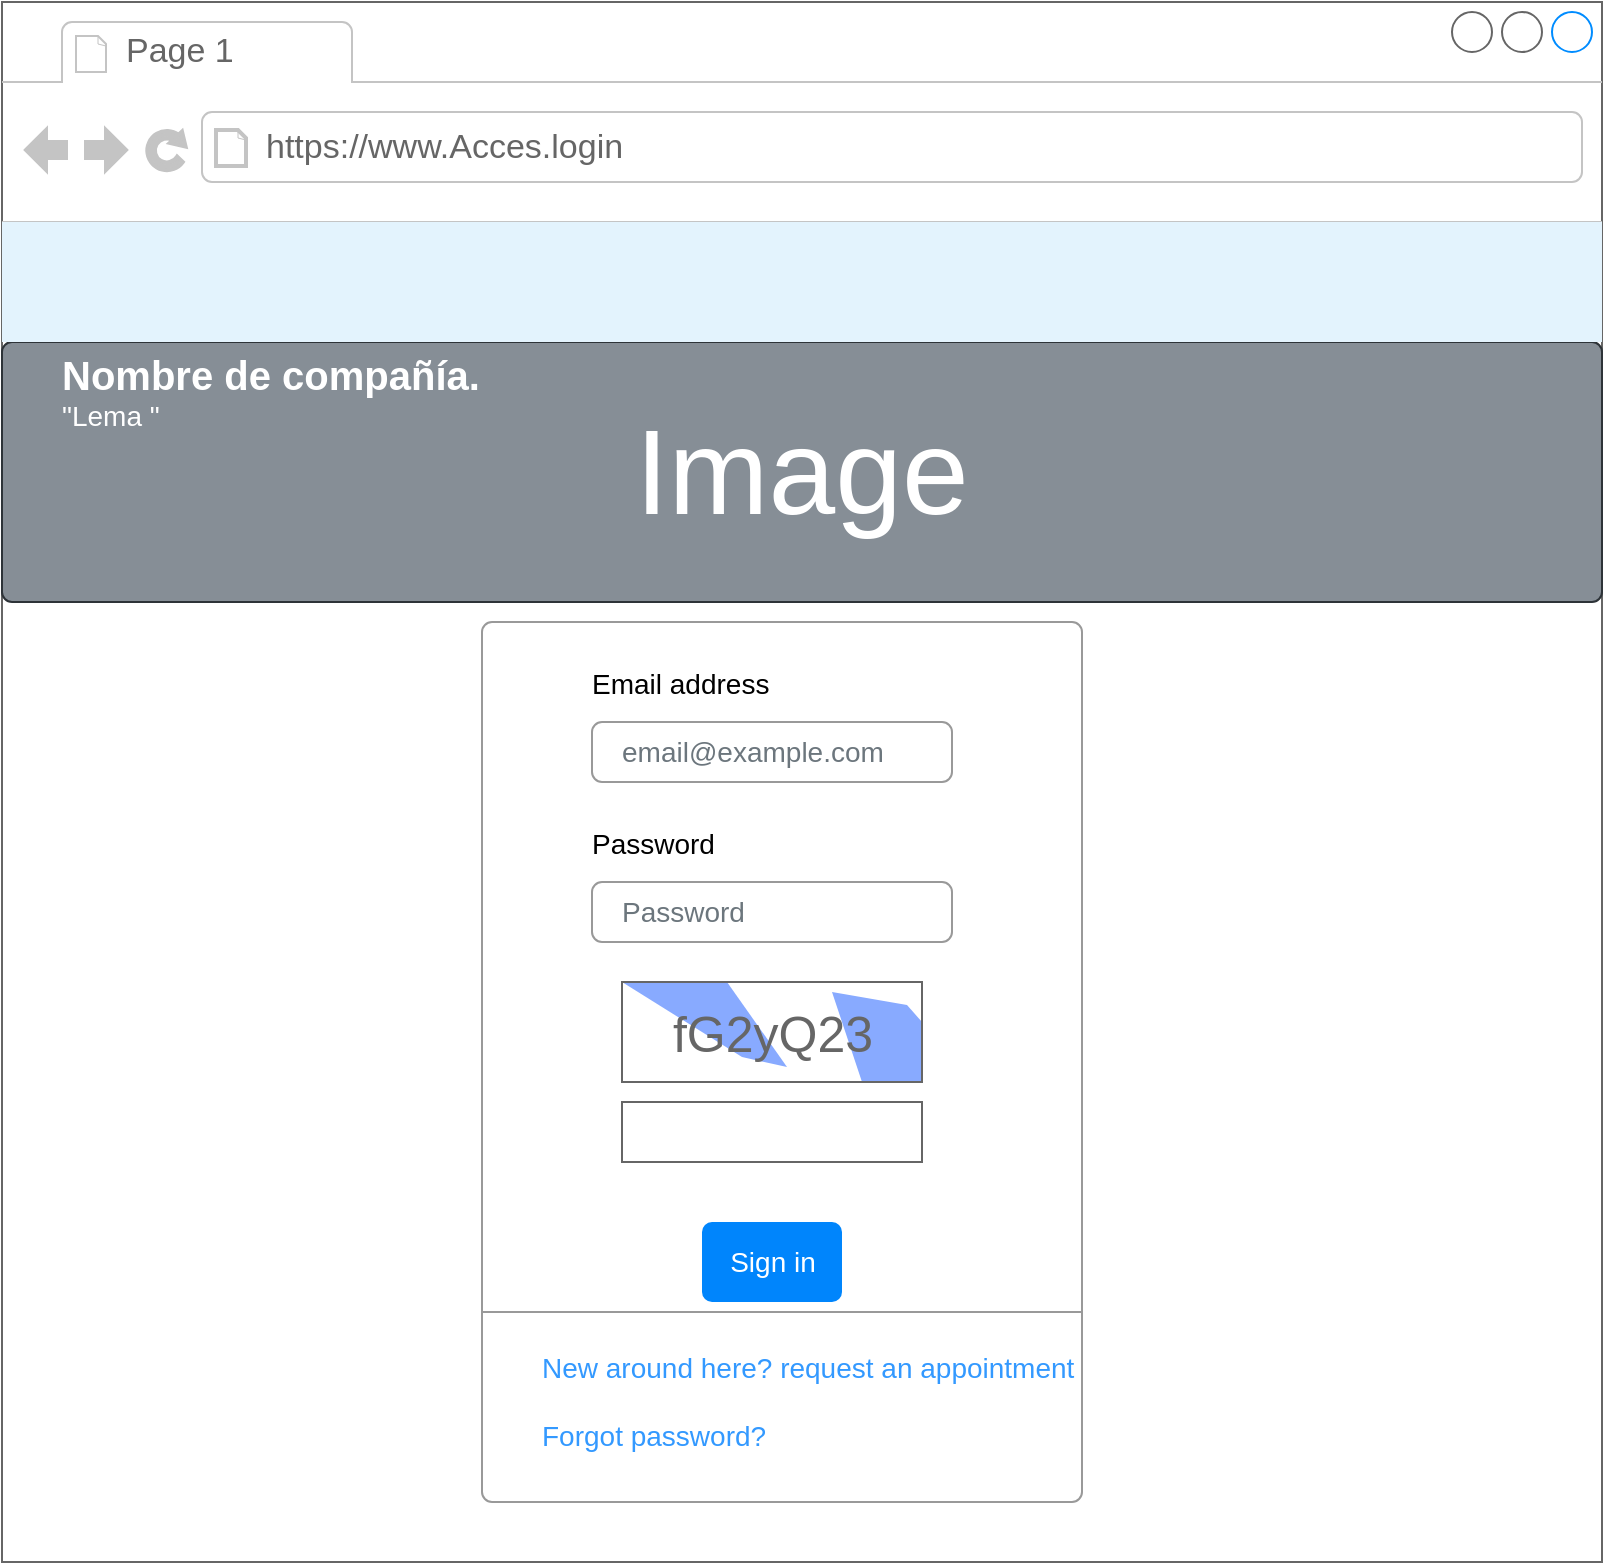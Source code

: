 <mxfile version="17.4.6" type="github" pages="6">
  <diagram id="O4Zk2t4vwflLh02XBHG_" name="Login">
    <mxGraphModel dx="2083" dy="800" grid="1" gridSize="10" guides="1" tooltips="1" connect="1" arrows="1" fold="1" page="1" pageScale="1" pageWidth="827" pageHeight="1169" math="0" shadow="0">
      <root>
        <mxCell id="0" />
        <mxCell id="1" parent="0" />
        <mxCell id="4YoxSeCsEzGUcR6Upnf4-1" value="" style="strokeWidth=1;shadow=0;dashed=0;align=center;html=1;shape=mxgraph.mockup.containers.browserWindow;rSize=0;strokeColor=#666666;strokeColor2=#008cff;strokeColor3=#c4c4c4;mainText=,;recursiveResize=0;" vertex="1" parent="1">
          <mxGeometry x="-170" y="90" width="800" height="780" as="geometry" />
        </mxCell>
        <mxCell id="4YoxSeCsEzGUcR6Upnf4-2" value="Page 1" style="strokeWidth=1;shadow=0;dashed=0;align=center;html=1;shape=mxgraph.mockup.containers.anchor;fontSize=17;fontColor=#666666;align=left;" vertex="1" parent="4YoxSeCsEzGUcR6Upnf4-1">
          <mxGeometry x="60" y="12" width="110" height="26" as="geometry" />
        </mxCell>
        <mxCell id="4YoxSeCsEzGUcR6Upnf4-3" value="https://www.Acces.login" style="strokeWidth=1;shadow=0;dashed=0;align=center;html=1;shape=mxgraph.mockup.containers.anchor;rSize=0;fontSize=17;fontColor=#666666;align=left;" vertex="1" parent="4YoxSeCsEzGUcR6Upnf4-1">
          <mxGeometry x="130" y="60" width="250" height="26" as="geometry" />
        </mxCell>
        <mxCell id="dwyUfn1rXwYeHExcbxNs-13" value="Image" style="html=1;shadow=0;dashed=0;shape=mxgraph.bootstrap.rrect;rSize=5;strokeColor=#2D3338;html=1;whiteSpace=wrap;fillColor=#868E96;fontColor=#ffffff;verticalAlign=middle;align=center;spacing=20;fontSize=60;" parent="4YoxSeCsEzGUcR6Upnf4-1" vertex="1">
          <mxGeometry y="170" width="800" height="130" as="geometry" />
        </mxCell>
        <mxCell id="dwyUfn1rXwYeHExcbxNs-14" value="&lt;span style=&quot;font-size: 20px&quot;&gt;&lt;b&gt;Nombre de&amp;nbsp;compañía.&lt;/b&gt;&lt;/span&gt;&lt;br&gt;&quot;Lema &quot;&lt;br&gt;" style="fillColor=none;strokeColor=none;fontColor=#ffffff;html=1;verticalAlign=top;align=left;spacing=20;fontSize=14;" parent="dwyUfn1rXwYeHExcbxNs-13" vertex="1">
          <mxGeometry width="800" height="60" relative="1" as="geometry">
            <mxPoint x="10" y="-20" as="offset" />
          </mxGeometry>
        </mxCell>
        <mxCell id="5bFV1oHO88_Rcz_ryBSo-1" value="" style="html=1;shadow=0;dashed=0;fillColor=#E3F3FD;strokeColor=none;fontSize=16;fontColor=#161819;align=left;spacing=15;" parent="dwyUfn1rXwYeHExcbxNs-13" vertex="1">
          <mxGeometry y="-60" width="800" height="60" as="geometry" />
        </mxCell>
        <mxCell id="dwyUfn1rXwYeHExcbxNs-41" value="" style="html=1;shadow=0;dashed=0;shape=mxgraph.bootstrap.rrect;rSize=5;fillColor=#ffffff;strokeColor=#999999;" parent="4YoxSeCsEzGUcR6Upnf4-1" vertex="1">
          <mxGeometry x="240" y="310" width="300" height="440" as="geometry" />
        </mxCell>
        <mxCell id="dwyUfn1rXwYeHExcbxNs-42" value="Email address" style="fillColor=none;strokeColor=none;align=left;spacing=20;fontSize=14;" parent="dwyUfn1rXwYeHExcbxNs-41" vertex="1">
          <mxGeometry width="220" height="40" relative="1" as="geometry">
            <mxPoint x="35" y="10" as="offset" />
          </mxGeometry>
        </mxCell>
        <mxCell id="dwyUfn1rXwYeHExcbxNs-43" value="email@example.com" style="html=1;shadow=0;dashed=0;shape=mxgraph.bootstrap.rrect;rSize=5;fillColor=none;strokeColor=#999999;align=left;spacing=15;fontSize=14;fontColor=#6C767D;" parent="dwyUfn1rXwYeHExcbxNs-41" vertex="1">
          <mxGeometry width="180" height="30" relative="1" as="geometry">
            <mxPoint x="55" y="50" as="offset" />
          </mxGeometry>
        </mxCell>
        <mxCell id="dwyUfn1rXwYeHExcbxNs-44" value="Password" style="fillColor=none;strokeColor=none;align=left;spacing=20;fontSize=14;" parent="dwyUfn1rXwYeHExcbxNs-41" vertex="1">
          <mxGeometry width="220" height="40" relative="1" as="geometry">
            <mxPoint x="35" y="90" as="offset" />
          </mxGeometry>
        </mxCell>
        <mxCell id="dwyUfn1rXwYeHExcbxNs-45" value="Password" style="html=1;shadow=0;dashed=0;shape=mxgraph.bootstrap.rrect;rSize=5;fillColor=none;strokeColor=#999999;align=left;spacing=15;fontSize=14;fontColor=#6C767D;" parent="dwyUfn1rXwYeHExcbxNs-41" vertex="1">
          <mxGeometry width="180" height="30" relative="1" as="geometry">
            <mxPoint x="55" y="130" as="offset" />
          </mxGeometry>
        </mxCell>
        <mxCell id="dwyUfn1rXwYeHExcbxNs-48" value="" style="shape=line;strokeColor=#999999;perimeter=none;resizeWidth=1;" parent="dwyUfn1rXwYeHExcbxNs-41" vertex="1">
          <mxGeometry width="300" height="10" relative="1" as="geometry">
            <mxPoint y="340" as="offset" />
          </mxGeometry>
        </mxCell>
        <mxCell id="dwyUfn1rXwYeHExcbxNs-49" value="&lt;font color=&quot;#3399FF&quot;&gt;New around here? request an appointment&lt;/font&gt;&lt;br&gt;&lt;br&gt;&lt;font color=&quot;#3399FF&quot;&gt;Forgot password?&lt;/font&gt;" style="html=1;fillColor=none;strokeColor=none;align=left;spacing=20;fontSize=14;" parent="dwyUfn1rXwYeHExcbxNs-41" vertex="1">
          <mxGeometry width="220" height="60" relative="1" as="geometry">
            <mxPoint x="10" y="360" as="offset" />
          </mxGeometry>
        </mxCell>
        <mxCell id="gMaiqfl1Hfke0txWbbAa-1" value="fG2yQ23" style="strokeWidth=1;shadow=0;dashed=0;align=center;html=1;shape=mxgraph.mockup.text.captcha;fontColor=#666666;fontSize=25;strokeColor=#666666;mainText=" vertex="1" parent="dwyUfn1rXwYeHExcbxNs-41">
          <mxGeometry x="70" y="180" width="150" height="50" as="geometry" />
        </mxCell>
        <mxCell id="gMaiqfl1Hfke0txWbbAa-2" value="" style="strokeWidth=1;shadow=0;dashed=0;align=center;html=1;shape=mxgraph.mockup.text.textBox;fontColor=#666666;align=left;fontSize=17;spacingLeft=4;spacingTop=-3;strokeColor=#666666;mainText=" vertex="1" parent="dwyUfn1rXwYeHExcbxNs-41">
          <mxGeometry x="70" y="240" width="150" height="30" as="geometry" />
        </mxCell>
        <mxCell id="dwyUfn1rXwYeHExcbxNs-47" value="Sign in" style="html=1;shadow=0;dashed=0;shape=mxgraph.bootstrap.rrect;rSize=5;fillColor=#0085FC;strokeColor=none;align=center;fontSize=14;fontColor=#FFFFFF;" parent="dwyUfn1rXwYeHExcbxNs-41" vertex="1">
          <mxGeometry width="70" height="40" relative="1" as="geometry">
            <mxPoint x="110" y="300" as="offset" />
          </mxGeometry>
        </mxCell>
        <mxCell id="gMaiqfl1Hfke0txWbbAa-3" value="" style="shape=image;html=1;verticalAlign=top;verticalLabelPosition=bottom;labelBackgroundColor=#ffffff;imageAspect=0;aspect=fixed;image=https://cdn3.iconfinder.com/data/icons/arrows-set-12/512/reset-128.png;fontColor=#3399FF;" vertex="1" parent="dwyUfn1rXwYeHExcbxNs-41">
          <mxGeometry x="240" y="185" width="40" height="40" as="geometry" />
        </mxCell>
      </root>
    </mxGraphModel>
  </diagram>
  <diagram id="mLZccwXbACtOU0Xti_vQ" name="Recover">
    <mxGraphModel dx="942" dy="600" grid="1" gridSize="10" guides="1" tooltips="1" connect="1" arrows="1" fold="1" page="1" pageScale="1" pageWidth="827" pageHeight="1169" math="0" shadow="0">
      <root>
        <mxCell id="0" />
        <mxCell id="1" parent="0" />
        <mxCell id="fVwniOZ6-7kQJx1FWxja-1" value="" style="strokeWidth=1;shadow=0;dashed=0;align=center;html=1;shape=mxgraph.mockup.containers.browserWindow;rSize=0;strokeColor=#666666;strokeColor2=#008cff;strokeColor3=#c4c4c4;mainText=,;recursiveResize=0;" vertex="1" parent="1">
          <mxGeometry x="14" y="20" width="800" height="550" as="geometry" />
        </mxCell>
        <mxCell id="fVwniOZ6-7kQJx1FWxja-2" value="Page 2" style="strokeWidth=1;shadow=0;dashed=0;align=center;html=1;shape=mxgraph.mockup.containers.anchor;fontSize=17;fontColor=#666666;align=left;" vertex="1" parent="fVwniOZ6-7kQJx1FWxja-1">
          <mxGeometry x="60" y="12" width="110" height="26" as="geometry" />
        </mxCell>
        <mxCell id="fVwniOZ6-7kQJx1FWxja-3" value="https://www.Acces/recover" style="strokeWidth=1;shadow=0;dashed=0;align=center;html=1;shape=mxgraph.mockup.containers.anchor;rSize=0;fontSize=17;fontColor=#666666;align=left;" vertex="1" parent="fVwniOZ6-7kQJx1FWxja-1">
          <mxGeometry x="130" y="60" width="250" height="26" as="geometry" />
        </mxCell>
        <mxCell id="1bajZSScVruKFJBcDloZ-1" value="" style="html=1;shadow=0;dashed=0;fillColor=#E3F3FD;strokeColor=none;fontSize=16;fontColor=#161819;align=left;spacing=15;" parent="fVwniOZ6-7kQJx1FWxja-1" vertex="1">
          <mxGeometry y="110" width="800" height="60" as="geometry" />
        </mxCell>
        <mxCell id="dEa6n6A4rKTIE8WGfdA1-4" value="First name" style="html=1;shadow=0;dashed=0;shape=mxgraph.bootstrap.rrect;rSize=5;fillColor=none;strokeColor=#999999;align=left;spacing=15;fontSize=14;fontColor=#6C767D;" parent="fVwniOZ6-7kQJx1FWxja-1" vertex="1">
          <mxGeometry x="57.5" y="175" width="325" height="30" as="geometry" />
        </mxCell>
        <mxCell id="dEa6n6A4rKTIE8WGfdA1-5" value="Last name" style="html=1;shadow=0;dashed=0;shape=mxgraph.bootstrap.rrect;rSize=5;fillColor=none;strokeColor=#999999;align=left;spacing=15;fontSize=14;fontColor=#6C767D;" parent="fVwniOZ6-7kQJx1FWxja-1" vertex="1">
          <mxGeometry x="416.5" y="175" width="326" height="30" as="geometry" />
        </mxCell>
        <mxCell id="dEa6n6A4rKTIE8WGfdA1-6" value="Email" style="fillColor=none;strokeColor=none;align=left;fontSize=14;fontColor=#212529;" parent="fVwniOZ6-7kQJx1FWxja-1" vertex="1">
          <mxGeometry x="62.5" y="225" width="200" height="30" as="geometry" />
        </mxCell>
        <mxCell id="dEa6n6A4rKTIE8WGfdA1-7" value="" style="html=1;shadow=0;dashed=0;shape=mxgraph.bootstrap.rrect;rSize=5;fillColor=none;strokeColor=#999999;align=left;spacing=15;fontSize=14;fontColor=#6C767D;" parent="fVwniOZ6-7kQJx1FWxja-1" vertex="1">
          <mxGeometry x="262.5" y="225" width="280" height="30" as="geometry" />
        </mxCell>
        <mxCell id="dEa6n6A4rKTIE8WGfdA1-17" value="Identificación" style="fillColor=none;strokeColor=none;align=left;fontSize=14;" parent="fVwniOZ6-7kQJx1FWxja-1" vertex="1">
          <mxGeometry x="62.5" y="335" width="150" height="40" as="geometry" />
        </mxCell>
        <mxCell id="dEa6n6A4rKTIE8WGfdA1-18" value="Choose File" style="fillColor=#FEFEFE;strokeColor=#AAAAAA;fontSize=14;gradientColor=#F0F0F0;" parent="fVwniOZ6-7kQJx1FWxja-1" vertex="1">
          <mxGeometry x="62.5" y="375" width="90" height="30" as="geometry" />
        </mxCell>
        <mxCell id="dEa6n6A4rKTIE8WGfdA1-19" value="No file chosen" style="fillColor=none;strokeColor=none;align=left;fontSize=14;spacing=5;" parent="fVwniOZ6-7kQJx1FWxja-1" vertex="1">
          <mxGeometry x="162.5" y="375" width="100" height="30" as="geometry" />
        </mxCell>
        <mxCell id="dEa6n6A4rKTIE8WGfdA1-37" value="No.De empleado" style="fillColor=none;strokeColor=none;align=left;fontSize=14;fontColor=#212529;" parent="fVwniOZ6-7kQJx1FWxja-1" vertex="1">
          <mxGeometry x="62.5" y="265" width="200" height="30" as="geometry" />
        </mxCell>
        <mxCell id="dEa6n6A4rKTIE8WGfdA1-38" value="" style="html=1;shadow=0;dashed=0;shape=mxgraph.bootstrap.rrect;rSize=5;fillColor=none;strokeColor=#999999;align=left;spacing=15;fontSize=14;fontColor=#6C767D;" parent="fVwniOZ6-7kQJx1FWxja-1" vertex="1">
          <mxGeometry x="262.5" y="265" width="280" height="30" as="geometry" />
        </mxCell>
        <mxCell id="dEa6n6A4rKTIE8WGfdA1-39" value="" style="verticalLabelPosition=bottom;shadow=0;dashed=0;align=center;html=1;verticalAlign=top;strokeWidth=1;shape=mxgraph.mockup.containers.userMale;strokeColor=#666666;strokeColor2=#008cff;fillColor=#30C1FF;" parent="fVwniOZ6-7kQJx1FWxja-1" vertex="1">
          <mxGeometry x="302.5" y="315" width="100" height="100" as="geometry" />
        </mxCell>
      </root>
    </mxGraphModel>
  </diagram>
  <diagram id="JvoMFVhhC7JSgo-pFPQt" name="Home">
    <mxGraphModel dx="942" dy="600" grid="1" gridSize="10" guides="1" tooltips="1" connect="1" arrows="1" fold="1" page="1" pageScale="1" pageWidth="827" pageHeight="1169" math="0" shadow="0">
      <root>
        <mxCell id="0" />
        <mxCell id="1" parent="0" />
        <mxCell id="Cysqp6o4Dz6m9iI9Q-OC-8" value="" style="strokeWidth=1;shadow=0;dashed=0;align=center;html=1;shape=mxgraph.mockup.containers.browserWindow;rSize=0;strokeColor=#666666;strokeColor2=#008cff;strokeColor3=#c4c4c4;mainText=,;recursiveResize=0;" vertex="1" parent="1">
          <mxGeometry x="14" y="20" width="800" height="570" as="geometry" />
        </mxCell>
        <mxCell id="Cysqp6o4Dz6m9iI9Q-OC-9" value="Page 1" style="strokeWidth=1;shadow=0;dashed=0;align=center;html=1;shape=mxgraph.mockup.containers.anchor;fontSize=17;fontColor=#666666;align=left;" vertex="1" parent="Cysqp6o4Dz6m9iI9Q-OC-8">
          <mxGeometry x="60" y="12" width="110" height="26" as="geometry" />
        </mxCell>
        <mxCell id="Cysqp6o4Dz6m9iI9Q-OC-10" value="https://www.draw.io" style="strokeWidth=1;shadow=0;dashed=0;align=center;html=1;shape=mxgraph.mockup.containers.anchor;rSize=0;fontSize=17;fontColor=#666666;align=left;" vertex="1" parent="Cysqp6o4Dz6m9iI9Q-OC-8">
          <mxGeometry x="130" y="60" width="250" height="26" as="geometry" />
        </mxCell>
        <mxCell id="rDNHl8BMCYdWhSfL-P6f-9" value="Navbar" style="html=1;shadow=0;dashed=0;fillColor=#E3F3FD;strokeColor=none;fontSize=16;fontColor=#161819;align=left;spacing=15;" parent="Cysqp6o4Dz6m9iI9Q-OC-8" vertex="1">
          <mxGeometry y="110" width="800" height="60" as="geometry" />
        </mxCell>
        <mxCell id="rDNHl8BMCYdWhSfL-P6f-10" value="Home" style="fillColor=none;strokeColor=none;fontSize=14;fontColor=#161819;align=center;" parent="rDNHl8BMCYdWhSfL-P6f-9" vertex="1">
          <mxGeometry width="70" height="40" relative="1" as="geometry">
            <mxPoint x="70" y="10" as="offset" />
          </mxGeometry>
        </mxCell>
        <mxCell id="rDNHl8BMCYdWhSfL-P6f-11" value="Registrar" style="fillColor=none;strokeColor=none;fontSize=14;fontColor=#71797E;align=center;" parent="rDNHl8BMCYdWhSfL-P6f-9" vertex="1">
          <mxGeometry width="70" height="40" relative="1" as="geometry">
            <mxPoint x="140" y="10" as="offset" />
          </mxGeometry>
        </mxCell>
        <mxCell id="rDNHl8BMCYdWhSfL-P6f-12" value="Appointment" style="fillColor=none;strokeColor=none;fontSize=14;fontColor=#71797E;align=center;spacingRight=0;" parent="rDNHl8BMCYdWhSfL-P6f-9" vertex="1">
          <mxGeometry width="80" height="40" relative="1" as="geometry">
            <mxPoint x="210" y="10" as="offset" />
          </mxGeometry>
        </mxCell>
        <mxCell id="rDNHl8BMCYdWhSfL-P6f-13" value="About" style="fillColor=none;strokeColor=none;fontSize=14;fontColor=#71797E;align=center;" parent="rDNHl8BMCYdWhSfL-P6f-9" vertex="1">
          <mxGeometry width="80" height="40" relative="1" as="geometry">
            <mxPoint x="290" y="10" as="offset" />
          </mxGeometry>
        </mxCell>
        <mxCell id="FNm4fHflZgVi7lnYZfn7-1" value="&lt;span style=&quot;font-size: 40px&quot;&gt;Validación&amp;nbsp;de acceso.&lt;/span&gt;&amp;nbsp;&amp;nbsp;&amp;nbsp;&amp;nbsp;&amp;nbsp;&amp;nbsp;&amp;nbsp;&amp;nbsp;&amp;nbsp;&amp;nbsp;&amp;nbsp;&amp;nbsp;&amp;nbsp;&amp;nbsp;&amp;nbsp;&amp;nbsp;&amp;nbsp;&amp;nbsp;&amp;nbsp;&amp;nbsp;&amp;nbsp;&amp;nbsp;&amp;nbsp;&amp;nbsp;&amp;nbsp;&amp;nbsp;&amp;nbsp;&amp;nbsp;&amp;nbsp;&amp;nbsp;&amp;nbsp;&amp;nbsp;&amp;nbsp;&amp;nbsp;&amp;nbsp;&amp;nbsp;&amp;nbsp;&amp;nbsp;&amp;nbsp;&amp;nbsp;&amp;nbsp;&amp;nbsp;&amp;nbsp;&amp;nbsp;&amp;nbsp;&amp;nbsp;&amp;nbsp;&amp;nbsp;&amp;nbsp;&amp;nbsp;&amp;nbsp;&amp;nbsp;&amp;nbsp;&amp;nbsp;&amp;nbsp;&amp;nbsp;&amp;nbsp;&amp;nbsp;&amp;nbsp;&amp;nbsp;&amp;nbsp;&amp;nbsp;&amp;nbsp;&amp;nbsp;&amp;nbsp;&amp;nbsp;&amp;nbsp;&amp;nbsp;&amp;nbsp;&amp;nbsp;&amp;nbsp;&amp;nbsp;&amp;nbsp;&amp;nbsp;&amp;nbsp;&amp;nbsp;&amp;nbsp;&amp;nbsp;&amp;nbsp;&amp;nbsp;&amp;nbsp;&amp;nbsp;&amp;nbsp;&amp;nbsp;&amp;nbsp;&amp;nbsp;&amp;nbsp;&amp;nbsp;&amp;nbsp;&amp;nbsp;&amp;nbsp;&amp;nbsp;&amp;nbsp;&amp;nbsp;&amp;nbsp;&amp;nbsp; Detalles" style="html=1;shadow=0;dashed=0;shape=mxgraph.bootstrap.rrect;rSize=5;strokeColor=none;html=1;whiteSpace=wrap;fillColor=#E9ECEF;fontColor=#474E4F;align=left;spacing=15;fontSize=14;verticalAlign=top;spacingTop=40;" parent="Cysqp6o4Dz6m9iI9Q-OC-8" vertex="1">
          <mxGeometry y="170" width="800" height="300" as="geometry" />
        </mxCell>
        <mxCell id="FNm4fHflZgVi7lnYZfn7-2" value="It uses utility classes for typography and spacing to space content out within the larger container." style="shape=line;html=1;shadow=0;dashed=0;strokeColor=#CED4DA;gradientColor=inherit;fontColor=inherit;fillColor=#E9ECEF;rSize=5;perimeter=none;whiteSpace=wrap;resizeHeight=1;fontSize=14;align=left;spacing=2;labelPosition=center;verticalLabelPosition=bottom;verticalAlign=top;spacingTop=10;" parent="FNm4fHflZgVi7lnYZfn7-1" vertex="1">
          <mxGeometry width="770" height="10" relative="1" as="geometry">
            <mxPoint x="15" y="150" as="offset" />
          </mxGeometry>
        </mxCell>
        <mxCell id="FNm4fHflZgVi7lnYZfn7-3" value="Finalizar" style="html=1;shadow=0;dashed=0;shape=mxgraph.bootstrap.rrect;rSize=5;fillColor=#0085FC;strokeColor=none;align=center;spacing=15;fontSize=14;fontColor=#ffffff;" parent="FNm4fHflZgVi7lnYZfn7-1" vertex="1">
          <mxGeometry y="1" width="100" height="40" relative="1" as="geometry">
            <mxPoint x="15" y="-80" as="offset" />
          </mxGeometry>
        </mxCell>
        <mxCell id="dAXjUHtrqAKkh_Y25AOb-1" value="" style="verticalLabelPosition=bottom;shadow=0;dashed=0;align=center;html=1;verticalAlign=top;strokeWidth=1;shape=mxgraph.mockup.containers.userMale;strokeColor=#666666;strokeColor2=#008cff;fillColor=#30C1FF;" parent="FNm4fHflZgVi7lnYZfn7-1" vertex="1">
          <mxGeometry x="690" width="100" height="100" as="geometry" />
        </mxCell>
        <mxCell id="PetB0MQ1tvgg-W-R-sZE-1" value="&lt;div&gt;Usted tiene acceso.&lt;/div&gt;" style="strokeWidth=1;shadow=0;dashed=0;align=center;html=1;shape=mxgraph.mockup.containers.rrect;rSize=0;strokeColor=#666666;fontColor=#666666;fontSize=17;verticalAlign=top;whiteSpace=wrap;fillColor=#ffffff;spacingTop=32;" vertex="1" parent="FNm4fHflZgVi7lnYZfn7-1">
          <mxGeometry x="426" y="10" width="250" height="160" as="geometry" />
        </mxCell>
        <mxCell id="PetB0MQ1tvgg-W-R-sZE-2" value="Bienvenido" style="strokeWidth=1;shadow=0;dashed=0;align=center;html=1;shape=mxgraph.mockup.containers.rrect;rSize=0;fontSize=17;strokeColor=#6c8ebf;align=left;spacingLeft=8;fillColor=#dae8fc;resizeWidth=1;" vertex="1" parent="PetB0MQ1tvgg-W-R-sZE-1">
          <mxGeometry width="250" height="30" relative="1" as="geometry" />
        </mxCell>
        <mxCell id="PetB0MQ1tvgg-W-R-sZE-3" value="" style="shape=ellipse;strokeColor=#008cff;resizable=0;fillColor=none;html=1;" vertex="1" parent="PetB0MQ1tvgg-W-R-sZE-2">
          <mxGeometry x="1" y="0.5" width="20" height="20" relative="1" as="geometry">
            <mxPoint x="-25" y="-10" as="offset" />
          </mxGeometry>
        </mxCell>
        <mxCell id="PetB0MQ1tvgg-W-R-sZE-4" value="OK" style="strokeWidth=1;shadow=0;dashed=0;align=center;html=1;shape=mxgraph.mockup.containers.rrect;rSize=0;fontSize=16;fontColor=#666666;strokeColor=#c4c4c4;resizable=0;whiteSpace=wrap;fillColor=#ffffff;" vertex="1" parent="PetB0MQ1tvgg-W-R-sZE-1">
          <mxGeometry x="0.5" y="1" width="120" height="25" relative="1" as="geometry">
            <mxPoint x="-60" y="-33" as="offset" />
          </mxGeometry>
        </mxCell>
        <mxCell id="QRmg8xbhHw-fqAQj3a3w-1" value="" style="verticalLabelPosition=bottom;shadow=0;dashed=0;align=center;html=1;verticalAlign=top;strokeWidth=1;shape=mxgraph.mockup.misc.help_icon;fontColor=#3399FF;" vertex="1" parent="FNm4fHflZgVi7lnYZfn7-1">
          <mxGeometry x="16" y="10" width="32" height="32" as="geometry" />
        </mxCell>
        <mxCell id="PetB0MQ1tvgg-W-R-sZE-5" value="Usted no tiene acceso, continué para ver los detalles" style="strokeWidth=1;shadow=0;dashed=0;align=center;html=1;shape=mxgraph.mockup.containers.rrect;rSize=0;strokeColor=#666666;fontColor=#666666;fontSize=17;verticalAlign=top;whiteSpace=wrap;fillColor=#ffffff;spacingTop=32;" vertex="1" parent="1">
          <mxGeometry x="450" y="510" width="250" height="160" as="geometry" />
        </mxCell>
        <mxCell id="PetB0MQ1tvgg-W-R-sZE-6" value="Acceso denegado" style="strokeWidth=1;shadow=0;dashed=0;align=center;html=1;shape=mxgraph.mockup.containers.rrect;rSize=0;fontSize=17;strokeColor=#b85450;align=left;spacingLeft=8;fillColor=#f8cecc;resizeWidth=1;" vertex="1" parent="PetB0MQ1tvgg-W-R-sZE-5">
          <mxGeometry width="250" height="30" relative="1" as="geometry" />
        </mxCell>
        <mxCell id="PetB0MQ1tvgg-W-R-sZE-7" value="" style="shape=ellipse;strokeColor=#008cff;resizable=0;fillColor=none;html=1;" vertex="1" parent="PetB0MQ1tvgg-W-R-sZE-6">
          <mxGeometry x="1" y="0.5" width="20" height="20" relative="1" as="geometry">
            <mxPoint x="-25" y="-10" as="offset" />
          </mxGeometry>
        </mxCell>
        <mxCell id="PetB0MQ1tvgg-W-R-sZE-8" value="OK" style="strokeWidth=1;shadow=0;dashed=0;align=center;html=1;shape=mxgraph.mockup.containers.rrect;rSize=0;fontSize=16;fontColor=#666666;strokeColor=#c4c4c4;resizable=0;whiteSpace=wrap;fillColor=#ffffff;" vertex="1" parent="PetB0MQ1tvgg-W-R-sZE-5">
          <mxGeometry x="0.5" y="1" width="120" height="25" relative="1" as="geometry">
            <mxPoint x="-60" y="-33" as="offset" />
          </mxGeometry>
        </mxCell>
        <mxCell id="PetB0MQ1tvgg-W-R-sZE-9" style="edgeStyle=orthogonalEdgeStyle;rounded=0;orthogonalLoop=1;jettySize=auto;html=1;entryX=0.46;entryY=-0.133;entryDx=0;entryDy=0;entryPerimeter=0;" edge="1" parent="1" source="PetB0MQ1tvgg-W-R-sZE-4" target="PetB0MQ1tvgg-W-R-sZE-6">
          <mxGeometry relative="1" as="geometry">
            <Array as="points">
              <mxPoint x="570" y="506" />
            </Array>
          </mxGeometry>
        </mxCell>
      </root>
    </mxGraphModel>
  </diagram>
  <diagram id="I7rsSS-r2kZLU9fK9O5t" name="Register">
    <mxGraphModel dx="942" dy="600" grid="1" gridSize="10" guides="1" tooltips="1" connect="1" arrows="1" fold="1" page="1" pageScale="1" pageWidth="827" pageHeight="1169" math="0" shadow="0">
      <root>
        <mxCell id="0" />
        <mxCell id="1" parent="0" />
        <mxCell id="i1M_viUzZls5Qoy-Iq-h-1" value="" style="strokeWidth=1;shadow=0;dashed=0;align=center;html=1;shape=mxgraph.mockup.containers.browserWindow;rSize=0;strokeColor=#666666;strokeColor2=#008cff;strokeColor3=#c4c4c4;mainText=,;recursiveResize=0;" vertex="1" parent="1">
          <mxGeometry x="40" y="20" width="810" height="920" as="geometry" />
        </mxCell>
        <mxCell id="i1M_viUzZls5Qoy-Iq-h-2" value="Page 1" style="strokeWidth=1;shadow=0;dashed=0;align=center;html=1;shape=mxgraph.mockup.containers.anchor;fontSize=17;fontColor=#666666;align=left;" vertex="1" parent="i1M_viUzZls5Qoy-Iq-h-1">
          <mxGeometry x="60" y="12" width="110" height="26" as="geometry" />
        </mxCell>
        <mxCell id="i1M_viUzZls5Qoy-Iq-h-3" value="https://www.Acces/register" style="strokeWidth=1;shadow=0;dashed=0;align=center;html=1;shape=mxgraph.mockup.containers.anchor;rSize=0;fontSize=17;fontColor=#666666;align=left;" vertex="1" parent="i1M_viUzZls5Qoy-Iq-h-1">
          <mxGeometry x="130" y="60" width="250" height="26" as="geometry" />
        </mxCell>
        <mxCell id="ZR_nNzb0zbrMv82-q4zA-1" value="Navbar" style="html=1;shadow=0;dashed=0;fillColor=#E3F3FD;strokeColor=none;fontSize=16;fontColor=#161819;align=left;spacing=15;" parent="i1M_viUzZls5Qoy-Iq-h-1" vertex="1">
          <mxGeometry y="110" width="800" height="60" as="geometry" />
        </mxCell>
        <mxCell id="ZR_nNzb0zbrMv82-q4zA-2" value="Registrar" style="fillColor=none;strokeColor=none;fontSize=14;fontColor=#161819;align=center;" parent="ZR_nNzb0zbrMv82-q4zA-1" vertex="1">
          <mxGeometry width="70" height="40" relative="1" as="geometry">
            <mxPoint x="140" y="10" as="offset" />
          </mxGeometry>
        </mxCell>
        <mxCell id="ZR_nNzb0zbrMv82-q4zA-3" value="Home" style="fillColor=none;strokeColor=none;fontSize=14;fontColor=#71797E;align=center;" parent="ZR_nNzb0zbrMv82-q4zA-1" vertex="1">
          <mxGeometry width="60" height="40" relative="1" as="geometry">
            <mxPoint x="80" y="10" as="offset" />
          </mxGeometry>
        </mxCell>
        <mxCell id="ZR_nNzb0zbrMv82-q4zA-4" value="Citas" style="fillColor=none;strokeColor=none;fontSize=14;fontColor=#71797E;align=center;spacingRight=0;" parent="ZR_nNzb0zbrMv82-q4zA-1" vertex="1">
          <mxGeometry width="80" height="40" relative="1" as="geometry">
            <mxPoint x="210" y="10" as="offset" />
          </mxGeometry>
        </mxCell>
        <mxCell id="ZR_nNzb0zbrMv82-q4zA-5" value="About" style="fillColor=none;strokeColor=none;fontSize=14;fontColor=#71797E;align=center;" parent="ZR_nNzb0zbrMv82-q4zA-1" vertex="1">
          <mxGeometry width="80" height="40" relative="1" as="geometry">
            <mxPoint x="290" y="10" as="offset" />
          </mxGeometry>
        </mxCell>
        <mxCell id="mMilhQIRzS-7CYnUkoxE-20" value="Email" style="fillColor=none;strokeColor=none;align=left;fontSize=14;fontColor=#212529;" parent="i1M_viUzZls5Qoy-Iq-h-1" vertex="1">
          <mxGeometry x="10" y="240" width="400" height="30" as="geometry" />
        </mxCell>
        <mxCell id="mMilhQIRzS-7CYnUkoxE-21" value="" style="html=1;shadow=0;dashed=0;shape=mxgraph.bootstrap.rrect;rSize=5;fillColor=none;strokeColor=#999999;align=left;spacing=15;fontSize=14;fontColor=#6C767D;" parent="i1M_viUzZls5Qoy-Iq-h-1" vertex="1">
          <mxGeometry x="10" y="270" width="395" height="30" as="geometry" />
        </mxCell>
        <mxCell id="mMilhQIRzS-7CYnUkoxE-22" value="Password" style="fillColor=none;strokeColor=none;align=left;fontSize=14;fontColor=#212529;" parent="i1M_viUzZls5Qoy-Iq-h-1" vertex="1">
          <mxGeometry x="410" y="240" width="390" height="30" as="geometry" />
        </mxCell>
        <mxCell id="mMilhQIRzS-7CYnUkoxE-23" value="" style="html=1;shadow=0;dashed=0;shape=mxgraph.bootstrap.rrect;rSize=5;fillColor=none;strokeColor=#999999;align=left;spacing=15;fontSize=14;fontColor=#6C767D;" parent="i1M_viUzZls5Qoy-Iq-h-1" vertex="1">
          <mxGeometry x="415" y="270" width="375" height="30" as="geometry" />
        </mxCell>
        <mxCell id="mMilhQIRzS-7CYnUkoxE-24" value="Address" style="fillColor=none;strokeColor=none;align=left;fontSize=14;fontColor=#212529;" parent="i1M_viUzZls5Qoy-Iq-h-1" vertex="1">
          <mxGeometry x="10" y="310" width="390" height="30" as="geometry" />
        </mxCell>
        <mxCell id="mMilhQIRzS-7CYnUkoxE-25" value="1234 Main St" style="html=1;shadow=0;dashed=0;shape=mxgraph.bootstrap.rrect;rSize=5;fillColor=none;strokeColor=#999999;align=left;spacing=15;fontSize=14;fontColor=#6C767D;" parent="i1M_viUzZls5Qoy-Iq-h-1" vertex="1">
          <mxGeometry x="10" y="340" width="780" height="30" as="geometry" />
        </mxCell>
        <mxCell id="mMilhQIRzS-7CYnUkoxE-26" value="Address 2" style="fillColor=none;strokeColor=none;align=left;fontSize=14;fontColor=#212529;" parent="i1M_viUzZls5Qoy-Iq-h-1" vertex="1">
          <mxGeometry x="10" y="380" width="390" height="30" as="geometry" />
        </mxCell>
        <mxCell id="mMilhQIRzS-7CYnUkoxE-27" value="Apartment, studio or floor" style="html=1;shadow=0;dashed=0;shape=mxgraph.bootstrap.rrect;rSize=5;fillColor=none;strokeColor=#999999;align=left;spacing=15;fontSize=14;fontColor=#6C767D;" parent="i1M_viUzZls5Qoy-Iq-h-1" vertex="1">
          <mxGeometry x="10" y="410" width="780" height="30" as="geometry" />
        </mxCell>
        <mxCell id="mMilhQIRzS-7CYnUkoxE-28" value="City" style="fillColor=none;strokeColor=none;align=left;fontSize=14;fontColor=#212529;" parent="i1M_viUzZls5Qoy-Iq-h-1" vertex="1">
          <mxGeometry x="10" y="450" width="390" height="30" as="geometry" />
        </mxCell>
        <mxCell id="mMilhQIRzS-7CYnUkoxE-29" value="" style="html=1;shadow=0;dashed=0;shape=mxgraph.bootstrap.rrect;rSize=5;fillColor=none;strokeColor=#999999;align=left;spacing=15;fontSize=14;fontColor=#6C767D;" parent="i1M_viUzZls5Qoy-Iq-h-1" vertex="1">
          <mxGeometry x="10" y="480" width="390" height="30" as="geometry" />
        </mxCell>
        <mxCell id="mMilhQIRzS-7CYnUkoxE-30" value="State" style="fillColor=none;strokeColor=none;align=left;fontSize=14;fontColor=#212529;" parent="i1M_viUzZls5Qoy-Iq-h-1" vertex="1">
          <mxGeometry x="420" y="450" width="220" height="30" as="geometry" />
        </mxCell>
        <mxCell id="mMilhQIRzS-7CYnUkoxE-31" value="Choose..." style="html=1;shadow=0;dashed=0;shape=mxgraph.bootstrap.rrect;rSize=5;fillColor=none;strokeColor=#999999;align=left;spacing=15;fontSize=14;fontColor=#6C767D;" parent="i1M_viUzZls5Qoy-Iq-h-1" vertex="1">
          <mxGeometry x="420" y="480" width="270" height="30" as="geometry" />
        </mxCell>
        <mxCell id="mMilhQIRzS-7CYnUkoxE-32" value="" style="shape=triangle;direction=south;fillColor=#212529;strokeColor=none;perimeter=none;" parent="mMilhQIRzS-7CYnUkoxE-31" vertex="1">
          <mxGeometry x="1" y="0.5" width="10" height="5" relative="1" as="geometry">
            <mxPoint x="-17" y="-2.5" as="offset" />
          </mxGeometry>
        </mxCell>
        <mxCell id="mMilhQIRzS-7CYnUkoxE-33" value="Zip" style="fillColor=none;strokeColor=none;align=left;fontSize=14;fontColor=#212529;" parent="i1M_viUzZls5Qoy-Iq-h-1" vertex="1">
          <mxGeometry x="710" y="450" width="100" height="30" as="geometry" />
        </mxCell>
        <mxCell id="mMilhQIRzS-7CYnUkoxE-34" value="" style="html=1;shadow=0;dashed=0;shape=mxgraph.bootstrap.rrect;rSize=5;fillColor=none;strokeColor=#999999;align=left;spacing=15;fontSize=14;fontColor=#6C767D;" parent="i1M_viUzZls5Qoy-Iq-h-1" vertex="1">
          <mxGeometry x="710" y="480" width="80" height="30" as="geometry" />
        </mxCell>
        <mxCell id="mMilhQIRzS-7CYnUkoxE-35" value="Check me out" style="html=1;shadow=0;dashed=0;shape=mxgraph.bootstrap.checkbox2;labelPosition=right;verticalLabelPosition=middle;align=left;verticalAlign=middle;gradientColor=#DEDEDE;fillColor=#EDEDED;checked=0;spacing=5;strokeColor=#999999;fontColor=#212529;checkedFill=#0085FC;checkedStroke=#ffffff;" parent="i1M_viUzZls5Qoy-Iq-h-1" vertex="1">
          <mxGeometry x="10" y="820" width="10" height="10" as="geometry" />
        </mxCell>
        <mxCell id="mMilhQIRzS-7CYnUkoxE-36" value="Sign in" style="html=1;shadow=0;dashed=0;shape=mxgraph.bootstrap.rrect;rSize=5;fillColor=#0085FC;strokeColor=none;align=center;fontSize=14;fontColor=#FFFFFF;" parent="i1M_viUzZls5Qoy-Iq-h-1" vertex="1">
          <mxGeometry x="12.5" y="840" width="70" height="40" as="geometry" />
        </mxCell>
        <mxCell id="mMilhQIRzS-7CYnUkoxE-37" value="First name" style="html=1;shadow=0;dashed=0;shape=mxgraph.bootstrap.rrect;rSize=5;fillColor=none;strokeColor=#999999;align=left;spacing=15;fontSize=14;fontColor=#6C767D;" parent="i1M_viUzZls5Qoy-Iq-h-1" vertex="1">
          <mxGeometry x="10" y="200" width="390" height="30" as="geometry" />
        </mxCell>
        <mxCell id="mMilhQIRzS-7CYnUkoxE-38" value="Last name" style="html=1;shadow=0;dashed=0;shape=mxgraph.bootstrap.rrect;rSize=5;fillColor=none;strokeColor=#999999;align=left;spacing=15;fontSize=14;fontColor=#6C767D;" parent="i1M_viUzZls5Qoy-Iq-h-1" vertex="1">
          <mxGeometry x="420" y="200" width="380" height="30" as="geometry" />
        </mxCell>
        <mxCell id="mMilhQIRzS-7CYnUkoxE-41" value="Must be 8-20 characters long." style="fillColor=none;strokeColor=none;align=left;spacing=2;fontSize=12;fontColor=#999999;" parent="i1M_viUzZls5Qoy-Iq-h-1" vertex="1">
          <mxGeometry x="444" y="265" width="170" height="40" as="geometry" />
        </mxCell>
        <mxCell id="mMilhQIRzS-7CYnUkoxE-42" value="Open this select menu" style="html=1;shadow=0;dashed=0;shape=mxgraph.bootstrap.rrect;rSize=5;fillColor=#ffffff;strokeColor=#CED4DA;align=left;spacing=15;fontSize=14;fontColor=#6C767D;" parent="i1M_viUzZls5Qoy-Iq-h-1" vertex="1">
          <mxGeometry x="10" y="540" width="390" height="40" as="geometry" />
        </mxCell>
        <mxCell id="mMilhQIRzS-7CYnUkoxE-43" value="" style="shape=triangle;direction=south;fillColor=#343A40;strokeColor=none;perimeter=none;" parent="mMilhQIRzS-7CYnUkoxE-42" vertex="1">
          <mxGeometry x="1" y="0.5" width="7" height="3" relative="1" as="geometry">
            <mxPoint x="-17" y="1" as="offset" />
          </mxGeometry>
        </mxCell>
        <mxCell id="mMilhQIRzS-7CYnUkoxE-44" value="" style="shape=triangle;direction=north;fillColor=#343A40;strokeColor=none;perimeter=none;" parent="mMilhQIRzS-7CYnUkoxE-42" vertex="1">
          <mxGeometry x="1" y="0.5" width="7" height="3" relative="1" as="geometry">
            <mxPoint x="-17" y="-4" as="offset" />
          </mxGeometry>
        </mxCell>
        <mxCell id="mMilhQIRzS-7CYnUkoxE-45" value="Departamento" style="fillColor=none;strokeColor=none;align=left;fontSize=14;fontColor=#212529;" parent="i1M_viUzZls5Qoy-Iq-h-1" vertex="1">
          <mxGeometry x="12.5" y="510" width="390" height="30" as="geometry" />
        </mxCell>
        <mxCell id="mMilhQIRzS-7CYnUkoxE-46" value="Choose file" style="html=1;shadow=0;dashed=0;shape=mxgraph.bootstrap.rrect;rSize=5;strokeColor=#CED4DA;html=1;whiteSpace=wrap;fillColor=#FFFFFF;fontColor=#7D868C;align=left;spacing=15;spacingLeft=80;fontSize=14;" parent="i1M_viUzZls5Qoy-Iq-h-1" vertex="1">
          <mxGeometry x="420" y="540" width="370" height="40" as="geometry" />
        </mxCell>
        <mxCell id="mMilhQIRzS-7CYnUkoxE-47" value="Upload" style="html=1;shadow=0;dashed=0;shape=mxgraph.bootstrap.leftButton;strokeColor=#CED4DA;gradientColor=inherit;fontColor=inherit;fillColor=#E9ECEF;rSize=5;perimeter=none;whiteSpace=wrap;resizeHeight=1;fontSize=14;align=left;spacing=15;" parent="mMilhQIRzS-7CYnUkoxE-46" vertex="1">
          <mxGeometry width="80" height="40" relative="1" as="geometry" />
        </mxCell>
        <mxCell id="mMilhQIRzS-7CYnUkoxE-48" value="Browse" style="html=1;shadow=0;dashed=0;shape=mxgraph.bootstrap.rightButton;strokeColor=#CED4DA;gradientColor=inherit;fontColor=inherit;fillColor=#E9ECEF;rSize=5;perimeter=none;whiteSpace=wrap;resizeHeight=1;fontSize=14;align=left;spacing=15;" parent="mMilhQIRzS-7CYnUkoxE-46" vertex="1">
          <mxGeometry x="1" width="80" height="40" relative="1" as="geometry">
            <mxPoint x="-80" as="offset" />
          </mxGeometry>
        </mxCell>
        <mxCell id="mMilhQIRzS-7CYnUkoxE-49" value="" style="verticalLabelPosition=bottom;shadow=0;dashed=0;align=center;html=1;verticalAlign=top;strokeWidth=1;shape=mxgraph.mockup.containers.userMale;strokeColor=#666666;strokeColor2=#008cff;fillColor=#30C1FF;" parent="i1M_viUzZls5Qoy-Iq-h-1" vertex="1">
          <mxGeometry x="532.5" y="595" width="150" height="125" as="geometry" />
        </mxCell>
        <mxCell id="mMilhQIRzS-7CYnUkoxE-50" value="Fotografia" style="fillColor=none;strokeColor=none;align=left;fontSize=14;fontColor=#212529;" parent="i1M_viUzZls5Qoy-Iq-h-1" vertex="1">
          <mxGeometry x="419" y="510" width="390" height="30" as="geometry" />
        </mxCell>
        <mxCell id="3PCiuTk-GZElIEWOKMvY-1" value="No.De empleado" style="fillColor=none;strokeColor=none;align=left;fontSize=14;fontColor=#212529;" parent="i1M_viUzZls5Qoy-Iq-h-1" vertex="1">
          <mxGeometry x="10" y="600" width="200" height="30" as="geometry" />
        </mxCell>
        <mxCell id="SuFhT8Gbx_zhu8kUFsmX-1" value="" style="html=1;shadow=0;dashed=0;shape=mxgraph.bootstrap.rrect;rSize=5;fillColor=none;strokeColor=#999999;align=left;spacing=15;fontSize=14;fontColor=#6C767D;" parent="i1M_viUzZls5Qoy-Iq-h-1" vertex="1">
          <mxGeometry x="150" y="600" width="280" height="30" as="geometry" />
        </mxCell>
        <mxCell id="nJe2x5Lm7LnFRVl1mkF1-1" value="Permisos" style="html=1;shadow=0;dashed=0;shape=mxgraph.bootstrap.rect;strokeColor=none;fillColor=none;fontColor=#999999;align=left;spacingLeft=5;whiteSpace=wrap;rounded=0;" vertex="1" parent="i1M_viUzZls5Qoy-Iq-h-1">
          <mxGeometry x="10" y="647.5" width="200" height="20" as="geometry" />
        </mxCell>
        <mxCell id="nJe2x5Lm7LnFRVl1mkF1-2" value="Top Management" style="html=1;shadow=0;dashed=0;shape=mxgraph.bootstrap.checkbox;fontSize=12;strokeColor=#999999;align=left;labelPosition=right;spacingLeft=5;rounded=0;" vertex="1" parent="i1M_viUzZls5Qoy-Iq-h-1">
          <mxGeometry x="12.5" y="680" width="14" height="14" as="geometry" />
        </mxCell>
        <mxCell id="nJe2x5Lm7LnFRVl1mkF1-3" value="Marketing Department" style="html=1;shadow=0;dashed=0;shape=mxgraph.bootstrap.rrect;fontSize=12;rSize=3;strokeColor=#999999;align=left;labelPosition=right;spacingLeft=5;rounded=0;" vertex="1" parent="i1M_viUzZls5Qoy-Iq-h-1">
          <mxGeometry x="12.5" y="700" width="14" height="14" as="geometry" />
        </mxCell>
        <mxCell id="nJe2x5Lm7LnFRVl1mkF1-4" value="Design Department" style="html=1;shadow=0;dashed=0;shape=mxgraph.bootstrap.checkbox;fontSize=12;strokeColor=#999999;align=left;labelPosition=right;spacingLeft=5;rounded=0;" vertex="1" parent="i1M_viUzZls5Qoy-Iq-h-1">
          <mxGeometry x="12.5" y="720" width="14" height="14" as="geometry" />
        </mxCell>
        <mxCell id="nJe2x5Lm7LnFRVl1mkF1-5" value="Financial Department" style="html=1;shadow=0;dashed=0;shape=mxgraph.bootstrap.rrect;fontSize=12;rSize=3;strokeColor=#999999;align=left;labelPosition=right;spacingLeft=5;rounded=0;" vertex="1" parent="i1M_viUzZls5Qoy-Iq-h-1">
          <mxGeometry x="12.5" y="740" width="14" height="14" as="geometry" />
        </mxCell>
        <mxCell id="nJe2x5Lm7LnFRVl1mkF1-6" value="Supply Department" style="html=1;shadow=0;dashed=0;shape=mxgraph.bootstrap.rrect;fontSize=12;rSize=3;strokeColor=#999999;align=left;labelPosition=right;spacingLeft=5;rounded=0;" vertex="1" parent="i1M_viUzZls5Qoy-Iq-h-1">
          <mxGeometry x="12.5" y="760" width="14" height="14" as="geometry" />
        </mxCell>
      </root>
    </mxGraphModel>
  </diagram>
  <diagram id="km5KsT53W6mNBczGH5Ol" name="appointment">
    <mxGraphModel dx="942" dy="600" grid="1" gridSize="10" guides="1" tooltips="1" connect="1" arrows="1" fold="1" page="1" pageScale="1" pageWidth="850" pageHeight="1100" math="0" shadow="0">
      <root>
        <mxCell id="0" />
        <mxCell id="1" parent="0" />
        <mxCell id="AY3byko3e69iEBMZdPLB-1" value="" style="strokeWidth=1;shadow=0;dashed=0;align=center;html=1;shape=mxgraph.mockup.containers.browserWindow;rSize=0;strokeColor=#666666;strokeColor2=#008cff;strokeColor3=#c4c4c4;mainText=,;recursiveResize=0;" vertex="1" parent="1">
          <mxGeometry x="20" y="60" width="800" height="500" as="geometry" />
        </mxCell>
        <mxCell id="AY3byko3e69iEBMZdPLB-2" value="Page 1" style="strokeWidth=1;shadow=0;dashed=0;align=center;html=1;shape=mxgraph.mockup.containers.anchor;fontSize=17;fontColor=#666666;align=left;" vertex="1" parent="AY3byko3e69iEBMZdPLB-1">
          <mxGeometry x="60" y="12" width="110" height="26" as="geometry" />
        </mxCell>
        <mxCell id="AY3byko3e69iEBMZdPLB-3" value="https://www.Citas/consultar.io" style="strokeWidth=1;shadow=0;dashed=0;align=center;html=1;shape=mxgraph.mockup.containers.anchor;rSize=0;fontSize=17;fontColor=#666666;align=left;" vertex="1" parent="AY3byko3e69iEBMZdPLB-1">
          <mxGeometry x="130" y="60" width="250" height="26" as="geometry" />
        </mxCell>
        <mxCell id="M_IU9VJn7yAquRq2Jqlh-1" value="Navbar" style="html=1;shadow=0;dashed=0;fillColor=#E3F3FD;strokeColor=none;fontSize=16;fontColor=#161819;align=left;spacing=15;" vertex="1" parent="AY3byko3e69iEBMZdPLB-1">
          <mxGeometry y="110" width="800" height="60" as="geometry" />
        </mxCell>
        <mxCell id="M_IU9VJn7yAquRq2Jqlh-3" value="Home" style="fillColor=none;strokeColor=none;fontSize=14;fontColor=#71797E;align=center;" vertex="1" parent="M_IU9VJn7yAquRq2Jqlh-1">
          <mxGeometry width="60" height="40" relative="1" as="geometry">
            <mxPoint x="80" y="10" as="offset" />
          </mxGeometry>
        </mxCell>
        <mxCell id="M_IU9VJn7yAquRq2Jqlh-4" value="Registrar" style="fillColor=none;strokeColor=none;fontSize=14;fontColor=#71797E;align=center;spacingRight=0;" vertex="1" parent="M_IU9VJn7yAquRq2Jqlh-1">
          <mxGeometry width="80" height="40" relative="1" as="geometry">
            <mxPoint x="140" y="10" as="offset" />
          </mxGeometry>
        </mxCell>
        <mxCell id="M_IU9VJn7yAquRq2Jqlh-5" value="About" style="fillColor=none;strokeColor=none;fontSize=14;fontColor=#71797E;align=center;" vertex="1" parent="M_IU9VJn7yAquRq2Jqlh-1">
          <mxGeometry width="80" height="40" relative="1" as="geometry">
            <mxPoint x="290" y="10" as="offset" />
          </mxGeometry>
        </mxCell>
        <mxCell id="jm5OCSoCzJLPLTaCahWW-8" value="Citas" style="strokeColor=none;fillColor=none;rSize=5;perimeter=none;whiteSpace=wrap;resizeWidth=1;align=center;spacing=20;fontSize=14;fontColor=#000000;spacingRight=10;" vertex="1" parent="M_IU9VJn7yAquRq2Jqlh-1">
          <mxGeometry x="220" y="10" width="80" height="40" as="geometry" />
        </mxCell>
        <mxCell id="jm5OCSoCzJLPLTaCahWW-9" value="" style="shape=triangle;direction=south;fillColor=#0085FC;strokeColor=none;perimeter=none;fontColor=#3399FF;" vertex="1" parent="jm5OCSoCzJLPLTaCahWW-8">
          <mxGeometry x="1" y="0.5" width="10" height="5" relative="1" as="geometry">
            <mxPoint x="-17" y="-2.5" as="offset" />
          </mxGeometry>
        </mxCell>
        <mxCell id="-pvT_6miflHmKtL4eh70-59" value="Search" style="strokeWidth=1;shadow=0;dashed=0;align=center;html=1;shape=mxgraph.mockup.forms.searchBox;strokeColor=#999999;mainText=;strokeColor2=#008cff;fontColor=#666666;fontSize=17;align=left;spacingLeft=3;" vertex="1" parent="AY3byko3e69iEBMZdPLB-1">
          <mxGeometry x="10" y="180" width="150" height="30" as="geometry" />
        </mxCell>
        <mxCell id="-pvT_6miflHmKtL4eh70-60" value="" style="strokeWidth=1;shadow=0;dashed=0;align=center;html=1;shape=mxgraph.mockup.misc.rrect;rSize=0;strokeColor=#666666;fontColor=#3399FF;" vertex="1" parent="AY3byko3e69iEBMZdPLB-1">
          <mxGeometry x="20" y="240" width="400" height="75" as="geometry" />
        </mxCell>
        <mxCell id="-pvT_6miflHmKtL4eh70-61" value="REVISION HISTORY" style="strokeColor=inherit;fillColor=inherit;gradientColor=inherit;strokeWidth=1;shadow=0;dashed=0;align=center;html=1;shape=mxgraph.mockup.misc.rrect;rSize=0;fontSize=17;fontColor=#999999;" vertex="1" parent="-pvT_6miflHmKtL4eh70-60">
          <mxGeometry width="400" height="25" as="geometry" />
        </mxCell>
        <mxCell id="-pvT_6miflHmKtL4eh70-62" value="REV" style="strokeColor=inherit;fillColor=inherit;gradientColor=inherit;strokeWidth=1;shadow=0;dashed=0;align=center;html=1;shape=mxgraph.mockup.misc.rrect;rSize=0;fontSize=17;fontColor=#999999;" vertex="1" parent="-pvT_6miflHmKtL4eh70-60">
          <mxGeometry y="25" width="50" height="25" as="geometry" />
        </mxCell>
        <mxCell id="-pvT_6miflHmKtL4eh70-63" value="DATE" style="strokeColor=inherit;fillColor=inherit;gradientColor=inherit;strokeWidth=1;shadow=0;dashed=0;align=center;html=1;shape=mxgraph.mockup.misc.rrect;rSize=0;fontSize=17;fontColor=#999999;" vertex="1" parent="-pvT_6miflHmKtL4eh70-60">
          <mxGeometry x="50" y="25" width="150" height="25" as="geometry" />
        </mxCell>
        <mxCell id="-pvT_6miflHmKtL4eh70-64" value="DESCRIPTION" style="strokeColor=inherit;fillColor=inherit;gradientColor=inherit;strokeWidth=1;shadow=0;dashed=0;align=center;html=1;shape=mxgraph.mockup.misc.rrect;rSize=0;fontSize=17;fontColor=#999999;" vertex="1" parent="-pvT_6miflHmKtL4eh70-60">
          <mxGeometry x="200" y="25" width="200" height="25" as="geometry" />
        </mxCell>
        <mxCell id="-pvT_6miflHmKtL4eh70-65" value="A" style="strokeColor=inherit;fillColor=inherit;gradientColor=inherit;strokeWidth=1;shadow=0;dashed=0;align=center;html=1;shape=mxgraph.mockup.misc.rrect;rSize=0;fontSize=17;fontColor=#999999;" vertex="1" parent="-pvT_6miflHmKtL4eh70-60">
          <mxGeometry y="50" width="50" height="25" as="geometry" />
        </mxCell>
        <mxCell id="-pvT_6miflHmKtL4eh70-66" value="10/23/2014" style="strokeColor=inherit;fillColor=inherit;gradientColor=inherit;strokeWidth=1;shadow=0;dashed=0;align=center;html=1;shape=mxgraph.mockup.misc.rrect;rSize=0;fontSize=17;fontColor=#999999;" vertex="1" parent="-pvT_6miflHmKtL4eh70-60">
          <mxGeometry x="50" y="50" width="150" height="25" as="geometry" />
        </mxCell>
        <mxCell id="-pvT_6miflHmKtL4eh70-67" value="Design modified" style="strokeColor=inherit;fillColor=inherit;gradientColor=inherit;strokeWidth=1;shadow=0;dashed=0;align=center;html=1;shape=mxgraph.mockup.misc.rrect;rSize=0;fontSize=17;fontColor=#999999;" vertex="1" parent="-pvT_6miflHmKtL4eh70-60">
          <mxGeometry x="200" y="50" width="200" height="25" as="geometry" />
        </mxCell>
        <mxCell id="-pvT_6miflHmKtL4eh70-68" value="" style="strokeColor=#999999;verticalLabelPosition=bottom;shadow=0;dashed=0;verticalAlign=top;strokeWidth=2;html=1;shape=mxgraph.mockup.misc.trashcanIcon;fontColor=#3399FF;" vertex="1" parent="AY3byko3e69iEBMZdPLB-1">
          <mxGeometry x="740" y="180" width="50" height="50" as="geometry" />
        </mxCell>
        <mxCell id="-pvT_6miflHmKtL4eh70-69" value="" style="strokeColor=#999999;verticalLabelPosition=bottom;shadow=0;dashed=0;verticalAlign=top;strokeWidth=2;html=1;shape=mxgraph.mockup.misc.printIcon;fontColor=#3399FF;" vertex="1" parent="AY3byko3e69iEBMZdPLB-1">
          <mxGeometry x="680" y="180" width="50" height="50" as="geometry" />
        </mxCell>
        <mxCell id="-pvT_6miflHmKtL4eh70-70" value="" style="strokeColor=#999999;verticalLabelPosition=bottom;shadow=0;dashed=0;verticalAlign=top;strokeWidth=2;html=1;shape=mxgraph.mockup.misc.editIcon;fontColor=#3399FF;" vertex="1" parent="AY3byko3e69iEBMZdPLB-1">
          <mxGeometry x="620" y="180" width="50" height="50" as="geometry" />
        </mxCell>
        <mxCell id="-pvT_6miflHmKtL4eh70-6" value="" style="strokeWidth=1;shadow=0;dashed=0;align=center;html=1;shape=mxgraph.mockup.forms.rrect;rSize=5;strokeColor=#999999;fillColor=#ffffff;fontColor=#3399FF;" vertex="1" parent="AY3byko3e69iEBMZdPLB-1">
          <mxGeometry x="455" y="180" width="160" height="175" as="geometry" />
        </mxCell>
        <mxCell id="-pvT_6miflHmKtL4eh70-7" value="October 2014" style="strokeWidth=1;shadow=0;dashed=0;align=center;html=1;shape=mxgraph.mockup.forms.anchor;fontColor=#999999;" vertex="1" parent="-pvT_6miflHmKtL4eh70-6">
          <mxGeometry x="30" y="8" width="100" height="20" as="geometry" />
        </mxCell>
        <mxCell id="-pvT_6miflHmKtL4eh70-8" value="&lt;" style="strokeWidth=1;shadow=0;dashed=0;align=center;html=1;shape=mxgraph.mockup.forms.rrect;rSize=4;strokeColor=#999999;fontColor=#008cff;fontSize=19;fontStyle=1;" vertex="1" parent="-pvT_6miflHmKtL4eh70-6">
          <mxGeometry x="8" y="8" width="25" height="20" as="geometry" />
        </mxCell>
        <mxCell id="-pvT_6miflHmKtL4eh70-9" value="&gt;" style="strokeWidth=1;shadow=0;dashed=0;align=center;html=1;shape=mxgraph.mockup.forms.rrect;rSize=4;strokeColor=#999999;fontColor=#008cff;fontSize=19;fontStyle=1;" vertex="1" parent="-pvT_6miflHmKtL4eh70-6">
          <mxGeometry x="127" y="8" width="25" height="20" as="geometry" />
        </mxCell>
        <mxCell id="-pvT_6miflHmKtL4eh70-10" value="Mo" style="strokeWidth=1;shadow=0;dashed=0;align=center;html=1;shape=mxgraph.mockup.forms.anchor;fontColor=#999999;" vertex="1" parent="-pvT_6miflHmKtL4eh70-6">
          <mxGeometry x="10" y="28" width="20" height="20" as="geometry" />
        </mxCell>
        <mxCell id="-pvT_6miflHmKtL4eh70-11" value="Tu" style="strokeWidth=1;shadow=0;dashed=0;align=center;html=1;shape=mxgraph.mockup.forms.anchor;fontColor=#999999;" vertex="1" parent="-pvT_6miflHmKtL4eh70-6">
          <mxGeometry x="30" y="28" width="20" height="20" as="geometry" />
        </mxCell>
        <mxCell id="-pvT_6miflHmKtL4eh70-12" value="We" style="strokeWidth=1;shadow=0;dashed=0;align=center;html=1;shape=mxgraph.mockup.forms.anchor;fontColor=#999999;" vertex="1" parent="-pvT_6miflHmKtL4eh70-6">
          <mxGeometry x="50" y="28" width="20" height="20" as="geometry" />
        </mxCell>
        <mxCell id="-pvT_6miflHmKtL4eh70-13" value="Th" style="strokeWidth=1;shadow=0;dashed=0;align=center;html=1;shape=mxgraph.mockup.forms.anchor;fontColor=#999999;" vertex="1" parent="-pvT_6miflHmKtL4eh70-6">
          <mxGeometry x="70" y="28" width="20" height="20" as="geometry" />
        </mxCell>
        <mxCell id="-pvT_6miflHmKtL4eh70-14" value="Fr" style="strokeWidth=1;shadow=0;dashed=0;align=center;html=1;shape=mxgraph.mockup.forms.anchor;fontColor=#999999;" vertex="1" parent="-pvT_6miflHmKtL4eh70-6">
          <mxGeometry x="90" y="28" width="20" height="20" as="geometry" />
        </mxCell>
        <mxCell id="-pvT_6miflHmKtL4eh70-15" value="Sa" style="strokeWidth=1;shadow=0;dashed=0;align=center;html=1;shape=mxgraph.mockup.forms.anchor;fontColor=#999999;" vertex="1" parent="-pvT_6miflHmKtL4eh70-6">
          <mxGeometry x="110" y="28" width="20" height="20" as="geometry" />
        </mxCell>
        <mxCell id="-pvT_6miflHmKtL4eh70-16" value="Su" style="strokeWidth=1;shadow=0;dashed=0;align=center;html=1;shape=mxgraph.mockup.forms.anchor;fontColor=#999999;" vertex="1" parent="-pvT_6miflHmKtL4eh70-6">
          <mxGeometry x="130" y="28" width="20" height="20" as="geometry" />
        </mxCell>
        <mxCell id="-pvT_6miflHmKtL4eh70-17" value="1" style="strokeWidth=1;shadow=0;dashed=0;align=center;html=1;shape=mxgraph.mockup.forms.rrect;rSize=0;strokeColor=#999999;fontColor=#999999;" vertex="1" parent="-pvT_6miflHmKtL4eh70-6">
          <mxGeometry x="10" y="48" width="20" height="20" as="geometry" />
        </mxCell>
        <mxCell id="-pvT_6miflHmKtL4eh70-18" value="2" style="strokeWidth=1;shadow=0;dashed=0;align=center;html=1;shape=mxgraph.mockup.forms.rrect;rSize=0;strokeColor=#999999;fontColor=#999999;" vertex="1" parent="-pvT_6miflHmKtL4eh70-6">
          <mxGeometry x="30" y="48" width="20" height="20" as="geometry" />
        </mxCell>
        <mxCell id="-pvT_6miflHmKtL4eh70-19" value="3" style="strokeWidth=1;shadow=0;dashed=0;align=center;html=1;shape=mxgraph.mockup.forms.rrect;rSize=0;strokeColor=#999999;fontColor=#999999;" vertex="1" parent="-pvT_6miflHmKtL4eh70-6">
          <mxGeometry x="50" y="48" width="20" height="20" as="geometry" />
        </mxCell>
        <mxCell id="-pvT_6miflHmKtL4eh70-20" value="4" style="strokeWidth=1;shadow=0;dashed=0;align=center;html=1;shape=mxgraph.mockup.forms.rrect;rSize=0;strokeColor=#999999;fontColor=#999999;" vertex="1" parent="-pvT_6miflHmKtL4eh70-6">
          <mxGeometry x="70" y="48" width="20" height="20" as="geometry" />
        </mxCell>
        <mxCell id="-pvT_6miflHmKtL4eh70-21" value="5" style="strokeWidth=1;shadow=0;dashed=0;align=center;html=1;shape=mxgraph.mockup.forms.rrect;rSize=0;strokeColor=#999999;fontColor=#999999;" vertex="1" parent="-pvT_6miflHmKtL4eh70-6">
          <mxGeometry x="90" y="48" width="20" height="20" as="geometry" />
        </mxCell>
        <mxCell id="-pvT_6miflHmKtL4eh70-22" value="6" style="strokeWidth=1;shadow=0;dashed=0;align=center;html=1;shape=mxgraph.mockup.forms.rrect;rSize=0;strokeColor=#999999;fontColor=#999999;" vertex="1" parent="-pvT_6miflHmKtL4eh70-6">
          <mxGeometry x="110" y="48" width="20" height="20" as="geometry" />
        </mxCell>
        <mxCell id="-pvT_6miflHmKtL4eh70-23" value="7" style="strokeWidth=1;shadow=0;dashed=0;align=center;html=1;shape=mxgraph.mockup.forms.rrect;rSize=0;strokeColor=#999999;fontColor=#999999;" vertex="1" parent="-pvT_6miflHmKtL4eh70-6">
          <mxGeometry x="130" y="48" width="20" height="20" as="geometry" />
        </mxCell>
        <mxCell id="-pvT_6miflHmKtL4eh70-24" value="8" style="strokeWidth=1;shadow=0;dashed=0;align=center;html=1;shape=mxgraph.mockup.forms.rrect;rSize=0;strokeColor=#999999;fontColor=#999999;" vertex="1" parent="-pvT_6miflHmKtL4eh70-6">
          <mxGeometry x="10" y="68" width="20" height="20" as="geometry" />
        </mxCell>
        <mxCell id="-pvT_6miflHmKtL4eh70-25" value="9" style="strokeWidth=1;shadow=0;dashed=0;align=center;html=1;shape=mxgraph.mockup.forms.rrect;rSize=0;strokeColor=#999999;fontColor=#999999;" vertex="1" parent="-pvT_6miflHmKtL4eh70-6">
          <mxGeometry x="30" y="68" width="20" height="20" as="geometry" />
        </mxCell>
        <mxCell id="-pvT_6miflHmKtL4eh70-26" value="10" style="strokeWidth=1;shadow=0;dashed=0;align=center;html=1;shape=mxgraph.mockup.forms.rrect;rSize=0;strokeColor=#999999;fontColor=#999999;" vertex="1" parent="-pvT_6miflHmKtL4eh70-6">
          <mxGeometry x="50" y="68" width="20" height="20" as="geometry" />
        </mxCell>
        <mxCell id="-pvT_6miflHmKtL4eh70-27" value="11" style="strokeWidth=1;shadow=0;dashed=0;align=center;html=1;shape=mxgraph.mockup.forms.rrect;rSize=0;strokeColor=#999999;fontColor=#999999;" vertex="1" parent="-pvT_6miflHmKtL4eh70-6">
          <mxGeometry x="70" y="68" width="20" height="20" as="geometry" />
        </mxCell>
        <mxCell id="-pvT_6miflHmKtL4eh70-28" value="12" style="strokeWidth=1;shadow=0;dashed=0;align=center;html=1;shape=mxgraph.mockup.forms.rrect;rSize=0;strokeColor=#999999;fontColor=#999999;" vertex="1" parent="-pvT_6miflHmKtL4eh70-6">
          <mxGeometry x="90" y="68" width="20" height="20" as="geometry" />
        </mxCell>
        <mxCell id="-pvT_6miflHmKtL4eh70-29" value="13" style="strokeWidth=1;shadow=0;dashed=0;align=center;html=1;shape=mxgraph.mockup.forms.rrect;rSize=0;strokeColor=#999999;fontColor=#999999;" vertex="1" parent="-pvT_6miflHmKtL4eh70-6">
          <mxGeometry x="110" y="68" width="20" height="20" as="geometry" />
        </mxCell>
        <mxCell id="-pvT_6miflHmKtL4eh70-30" value="14" style="strokeWidth=1;shadow=0;dashed=0;align=center;html=1;shape=mxgraph.mockup.forms.rrect;rSize=0;strokeColor=#999999;fontColor=#999999;" vertex="1" parent="-pvT_6miflHmKtL4eh70-6">
          <mxGeometry x="130" y="68" width="20" height="20" as="geometry" />
        </mxCell>
        <mxCell id="-pvT_6miflHmKtL4eh70-31" value="15" style="strokeWidth=1;shadow=0;dashed=0;align=center;html=1;shape=mxgraph.mockup.forms.rrect;rSize=0;strokeColor=#999999;fontColor=#999999;" vertex="1" parent="-pvT_6miflHmKtL4eh70-6">
          <mxGeometry x="10" y="88" width="20" height="20" as="geometry" />
        </mxCell>
        <mxCell id="-pvT_6miflHmKtL4eh70-32" value="16" style="strokeWidth=1;shadow=0;dashed=0;align=center;html=1;shape=mxgraph.mockup.forms.rrect;rSize=0;strokeColor=#999999;fontColor=#999999;" vertex="1" parent="-pvT_6miflHmKtL4eh70-6">
          <mxGeometry x="30" y="88" width="20" height="20" as="geometry" />
        </mxCell>
        <mxCell id="-pvT_6miflHmKtL4eh70-33" value="17" style="strokeWidth=1;shadow=0;dashed=0;align=center;html=1;shape=mxgraph.mockup.forms.rrect;rSize=0;strokeColor=#999999;fontColor=#999999;" vertex="1" parent="-pvT_6miflHmKtL4eh70-6">
          <mxGeometry x="50" y="88" width="20" height="20" as="geometry" />
        </mxCell>
        <mxCell id="-pvT_6miflHmKtL4eh70-34" value="18" style="strokeWidth=1;shadow=0;dashed=0;align=center;html=1;shape=mxgraph.mockup.forms.rrect;rSize=0;strokeColor=#999999;fontColor=#999999;" vertex="1" parent="-pvT_6miflHmKtL4eh70-6">
          <mxGeometry x="70" y="88" width="20" height="20" as="geometry" />
        </mxCell>
        <mxCell id="-pvT_6miflHmKtL4eh70-35" value="19" style="strokeWidth=1;shadow=0;dashed=0;align=center;html=1;shape=mxgraph.mockup.forms.rrect;rSize=0;strokeColor=#999999;fontColor=#999999;" vertex="1" parent="-pvT_6miflHmKtL4eh70-6">
          <mxGeometry x="90" y="88" width="20" height="20" as="geometry" />
        </mxCell>
        <mxCell id="-pvT_6miflHmKtL4eh70-36" value="20" style="strokeWidth=1;shadow=0;dashed=0;align=center;html=1;shape=mxgraph.mockup.forms.rrect;rSize=0;strokeColor=#999999;fontColor=#999999;" vertex="1" parent="-pvT_6miflHmKtL4eh70-6">
          <mxGeometry x="110" y="88" width="20" height="20" as="geometry" />
        </mxCell>
        <mxCell id="-pvT_6miflHmKtL4eh70-37" value="21" style="strokeWidth=1;shadow=0;dashed=0;align=center;html=1;shape=mxgraph.mockup.forms.rrect;rSize=0;strokeColor=#999999;fontColor=#999999;" vertex="1" parent="-pvT_6miflHmKtL4eh70-6">
          <mxGeometry x="130" y="88" width="20" height="20" as="geometry" />
        </mxCell>
        <mxCell id="-pvT_6miflHmKtL4eh70-38" value="22" style="strokeWidth=1;shadow=0;dashed=0;align=center;html=1;shape=mxgraph.mockup.forms.rrect;rSize=0;strokeColor=#999999;fontColor=#999999;" vertex="1" parent="-pvT_6miflHmKtL4eh70-6">
          <mxGeometry x="10" y="108" width="20" height="20" as="geometry" />
        </mxCell>
        <mxCell id="-pvT_6miflHmKtL4eh70-39" value="23" style="strokeWidth=1;shadow=0;dashed=0;align=center;html=1;shape=mxgraph.mockup.forms.rrect;rSize=0;strokeColor=#999999;fontColor=#999999;" vertex="1" parent="-pvT_6miflHmKtL4eh70-6">
          <mxGeometry x="30" y="108" width="20" height="20" as="geometry" />
        </mxCell>
        <mxCell id="-pvT_6miflHmKtL4eh70-40" value="25" style="strokeWidth=1;shadow=0;dashed=0;align=center;html=1;shape=mxgraph.mockup.forms.rrect;rSize=0;strokeColor=#999999;fontColor=#999999;" vertex="1" parent="-pvT_6miflHmKtL4eh70-6">
          <mxGeometry x="70" y="108" width="20" height="20" as="geometry" />
        </mxCell>
        <mxCell id="-pvT_6miflHmKtL4eh70-41" value="26" style="strokeWidth=1;shadow=0;dashed=0;align=center;html=1;shape=mxgraph.mockup.forms.rrect;rSize=0;strokeColor=#999999;fontColor=#999999;" vertex="1" parent="-pvT_6miflHmKtL4eh70-6">
          <mxGeometry x="90" y="108" width="20" height="20" as="geometry" />
        </mxCell>
        <mxCell id="-pvT_6miflHmKtL4eh70-42" value="27" style="strokeWidth=1;shadow=0;dashed=0;align=center;html=1;shape=mxgraph.mockup.forms.rrect;rSize=0;strokeColor=#999999;fontColor=#999999;" vertex="1" parent="-pvT_6miflHmKtL4eh70-6">
          <mxGeometry x="110" y="108" width="20" height="20" as="geometry" />
        </mxCell>
        <mxCell id="-pvT_6miflHmKtL4eh70-43" value="28" style="strokeWidth=1;shadow=0;dashed=0;align=center;html=1;shape=mxgraph.mockup.forms.rrect;rSize=0;strokeColor=#999999;fontColor=#999999;" vertex="1" parent="-pvT_6miflHmKtL4eh70-6">
          <mxGeometry x="130" y="108" width="20" height="20" as="geometry" />
        </mxCell>
        <mxCell id="-pvT_6miflHmKtL4eh70-44" value="29" style="strokeWidth=1;shadow=0;dashed=0;align=center;html=1;shape=mxgraph.mockup.forms.rrect;rSize=0;strokeColor=#999999;fontColor=#999999;" vertex="1" parent="-pvT_6miflHmKtL4eh70-6">
          <mxGeometry x="10" y="128" width="20" height="20" as="geometry" />
        </mxCell>
        <mxCell id="-pvT_6miflHmKtL4eh70-45" value="30" style="strokeWidth=1;shadow=0;dashed=0;align=center;html=1;shape=mxgraph.mockup.forms.rrect;rSize=0;strokeColor=#999999;fontColor=#999999;" vertex="1" parent="-pvT_6miflHmKtL4eh70-6">
          <mxGeometry x="30" y="128" width="20" height="20" as="geometry" />
        </mxCell>
        <mxCell id="-pvT_6miflHmKtL4eh70-46" value="31" style="strokeWidth=1;shadow=0;dashed=0;align=center;html=1;shape=mxgraph.mockup.forms.rrect;rSize=0;strokeColor=#999999;fontColor=#999999;" vertex="1" parent="-pvT_6miflHmKtL4eh70-6">
          <mxGeometry x="50" y="128" width="20" height="20" as="geometry" />
        </mxCell>
        <mxCell id="-pvT_6miflHmKtL4eh70-47" value="1" style="strokeWidth=1;shadow=0;dashed=0;align=center;html=1;shape=mxgraph.mockup.forms.rrect;rSize=0;strokeColor=#999999;fontColor=#999999;fillColor=#ddeeff;" vertex="1" parent="-pvT_6miflHmKtL4eh70-6">
          <mxGeometry x="70" y="128" width="20" height="20" as="geometry" />
        </mxCell>
        <mxCell id="-pvT_6miflHmKtL4eh70-48" value="2" style="strokeWidth=1;shadow=0;dashed=0;align=center;html=1;shape=mxgraph.mockup.forms.rrect;rSize=0;strokeColor=#999999;fontColor=#999999;fillColor=#ddeeff;" vertex="1" parent="-pvT_6miflHmKtL4eh70-6">
          <mxGeometry x="90" y="128" width="20" height="20" as="geometry" />
        </mxCell>
        <mxCell id="-pvT_6miflHmKtL4eh70-49" value="3" style="strokeWidth=1;shadow=0;dashed=0;align=center;html=1;shape=mxgraph.mockup.forms.rrect;rSize=0;strokeColor=#999999;fontColor=#999999;fillColor=#ddeeff;" vertex="1" parent="-pvT_6miflHmKtL4eh70-6">
          <mxGeometry x="110" y="128" width="20" height="20" as="geometry" />
        </mxCell>
        <mxCell id="-pvT_6miflHmKtL4eh70-50" value="4" style="strokeWidth=1;shadow=0;dashed=0;align=center;html=1;shape=mxgraph.mockup.forms.rrect;rSize=0;strokeColor=#999999;fontColor=#999999;fillColor=#ddeeff;" vertex="1" parent="-pvT_6miflHmKtL4eh70-6">
          <mxGeometry x="130" y="128" width="20" height="20" as="geometry" />
        </mxCell>
        <mxCell id="-pvT_6miflHmKtL4eh70-51" value="5" style="strokeWidth=1;shadow=0;dashed=0;align=center;html=1;shape=mxgraph.mockup.forms.rrect;rSize=0;strokeColor=#999999;fontColor=#999999;fillColor=#ddeeff;" vertex="1" parent="-pvT_6miflHmKtL4eh70-6">
          <mxGeometry x="10" y="148" width="20" height="20" as="geometry" />
        </mxCell>
        <mxCell id="-pvT_6miflHmKtL4eh70-52" value="6" style="strokeWidth=1;shadow=0;dashed=0;align=center;html=1;shape=mxgraph.mockup.forms.rrect;rSize=0;strokeColor=#999999;fontColor=#999999;fillColor=#ddeeff;" vertex="1" parent="-pvT_6miflHmKtL4eh70-6">
          <mxGeometry x="30" y="148" width="20" height="20" as="geometry" />
        </mxCell>
        <mxCell id="-pvT_6miflHmKtL4eh70-53" value="7" style="strokeWidth=1;shadow=0;dashed=0;align=center;html=1;shape=mxgraph.mockup.forms.rrect;rSize=0;strokeColor=#999999;fontColor=#999999;fillColor=#ddeeff;" vertex="1" parent="-pvT_6miflHmKtL4eh70-6">
          <mxGeometry x="50" y="148" width="20" height="20" as="geometry" />
        </mxCell>
        <mxCell id="-pvT_6miflHmKtL4eh70-54" value="8" style="strokeWidth=1;shadow=0;dashed=0;align=center;html=1;shape=mxgraph.mockup.forms.rrect;rSize=0;strokeColor=#999999;fontColor=#999999;fillColor=#ddeeff;" vertex="1" parent="-pvT_6miflHmKtL4eh70-6">
          <mxGeometry x="70" y="148" width="20" height="20" as="geometry" />
        </mxCell>
        <mxCell id="-pvT_6miflHmKtL4eh70-55" value="9" style="strokeWidth=1;shadow=0;dashed=0;align=center;html=1;shape=mxgraph.mockup.forms.rrect;rSize=0;strokeColor=#999999;fontColor=#999999;fillColor=#ddeeff;" vertex="1" parent="-pvT_6miflHmKtL4eh70-6">
          <mxGeometry x="90" y="148" width="20" height="20" as="geometry" />
        </mxCell>
        <mxCell id="-pvT_6miflHmKtL4eh70-56" value="10" style="strokeWidth=1;shadow=0;dashed=0;align=center;html=1;shape=mxgraph.mockup.forms.rrect;rSize=0;strokeColor=#999999;fontColor=#999999;fillColor=#ddeeff;" vertex="1" parent="-pvT_6miflHmKtL4eh70-6">
          <mxGeometry x="110" y="148" width="20" height="20" as="geometry" />
        </mxCell>
        <mxCell id="-pvT_6miflHmKtL4eh70-57" value="11" style="strokeWidth=1;shadow=0;dashed=0;align=center;html=1;shape=mxgraph.mockup.forms.rrect;rSize=0;strokeColor=#999999;fontColor=#999999;fillColor=#ddeeff;" vertex="1" parent="-pvT_6miflHmKtL4eh70-6">
          <mxGeometry x="130" y="148" width="20" height="20" as="geometry" />
        </mxCell>
        <mxCell id="-pvT_6miflHmKtL4eh70-58" value="24" style="strokeWidth=1;shadow=0;dashed=0;align=center;html=1;shape=mxgraph.mockup.forms.rrect;rSize=0;strokeColor=#ff0000;fontColor=#ffffff;strokeWidth=2;fillColor=#008cff;" vertex="1" parent="-pvT_6miflHmKtL4eh70-6">
          <mxGeometry x="50" y="108" width="20" height="20" as="geometry" />
        </mxCell>
      </root>
    </mxGraphModel>
  </diagram>
  <diagram id="CcRBT4q2fpJUznAiSPxn" name="Page-6">
    <mxGraphModel dx="942" dy="600" grid="1" gridSize="10" guides="1" tooltips="1" connect="1" arrows="1" fold="1" page="1" pageScale="1" pageWidth="850" pageHeight="1100" math="0" shadow="0">
      <root>
        <mxCell id="0" />
        <mxCell id="1" parent="0" />
        <mxCell id="I1cSbsmam4e711qpxHXn-1" value="" style="strokeWidth=1;shadow=0;dashed=0;align=center;html=1;shape=mxgraph.mockup.containers.browserWindow;rSize=0;strokeColor=#666666;strokeColor2=#008cff;strokeColor3=#c4c4c4;mainText=,;recursiveResize=0;" vertex="1" parent="1">
          <mxGeometry x="20" y="40" width="840" height="880" as="geometry" />
        </mxCell>
        <mxCell id="I1cSbsmam4e711qpxHXn-2" value="Page 1" style="strokeWidth=1;shadow=0;dashed=0;align=center;html=1;shape=mxgraph.mockup.containers.anchor;fontSize=17;fontColor=#666666;align=left;" vertex="1" parent="I1cSbsmam4e711qpxHXn-1">
          <mxGeometry x="60" y="12" width="110" height="26" as="geometry" />
        </mxCell>
        <mxCell id="I1cSbsmam4e711qpxHXn-3" value="https://www.Citas/Solicitar.io" style="strokeWidth=1;shadow=0;dashed=0;align=center;html=1;shape=mxgraph.mockup.containers.anchor;rSize=0;fontSize=17;fontColor=#666666;align=left;" vertex="1" parent="I1cSbsmam4e711qpxHXn-1">
          <mxGeometry x="130" y="60" width="250" height="26" as="geometry" />
        </mxCell>
        <mxCell id="I1cSbsmam4e711qpxHXn-4" value="Navbar" style="html=1;shadow=0;dashed=0;fillColor=#E3F3FD;strokeColor=none;fontSize=16;fontColor=#161819;align=left;spacing=15;" vertex="1" parent="I1cSbsmam4e711qpxHXn-1">
          <mxGeometry y="110" width="840" height="60" as="geometry" />
        </mxCell>
        <mxCell id="I1cSbsmam4e711qpxHXn-5" value="Home" style="fillColor=none;strokeColor=none;fontSize=14;fontColor=#71797E;align=center;" vertex="1" parent="I1cSbsmam4e711qpxHXn-4">
          <mxGeometry width="60" height="40" relative="1" as="geometry">
            <mxPoint x="80" y="10" as="offset" />
          </mxGeometry>
        </mxCell>
        <mxCell id="I1cSbsmam4e711qpxHXn-6" value="Registrar" style="fillColor=none;strokeColor=none;fontSize=14;fontColor=#71797E;align=center;spacingRight=0;" vertex="1" parent="I1cSbsmam4e711qpxHXn-4">
          <mxGeometry width="80" height="40" relative="1" as="geometry">
            <mxPoint x="140" y="10" as="offset" />
          </mxGeometry>
        </mxCell>
        <mxCell id="I1cSbsmam4e711qpxHXn-7" value="About" style="fillColor=none;strokeColor=none;fontSize=14;fontColor=#71797E;align=center;" vertex="1" parent="I1cSbsmam4e711qpxHXn-4">
          <mxGeometry width="80" height="40" relative="1" as="geometry">
            <mxPoint x="290" y="10" as="offset" />
          </mxGeometry>
        </mxCell>
        <mxCell id="I1cSbsmam4e711qpxHXn-8" value="Citas" style="strokeColor=none;fillColor=none;rSize=5;perimeter=none;whiteSpace=wrap;resizeWidth=1;align=center;spacing=20;fontSize=14;fontColor=#000000;spacingRight=10;" vertex="1" parent="I1cSbsmam4e711qpxHXn-4">
          <mxGeometry x="231" y="10" width="84" height="40" as="geometry" />
        </mxCell>
        <mxCell id="I1cSbsmam4e711qpxHXn-9" value="" style="shape=triangle;direction=south;fillColor=#0085FC;strokeColor=none;perimeter=none;fontColor=#3399FF;" vertex="1" parent="I1cSbsmam4e711qpxHXn-8">
          <mxGeometry x="1" y="0.5" width="10" height="5" relative="1" as="geometry">
            <mxPoint x="-17" y="-2.5" as="offset" />
          </mxGeometry>
        </mxCell>
        <mxCell id="I1cSbsmam4e711qpxHXn-19" value="" style="strokeColor=#999999;verticalLabelPosition=bottom;shadow=0;dashed=0;verticalAlign=top;strokeWidth=2;html=1;shape=mxgraph.mockup.misc.trashcanIcon;fontColor=#3399FF;" vertex="1" parent="I1cSbsmam4e711qpxHXn-1">
          <mxGeometry x="790" y="170" width="50" height="50" as="geometry" />
        </mxCell>
        <mxCell id="I1cSbsmam4e711qpxHXn-20" value="" style="strokeColor=#999999;verticalLabelPosition=bottom;shadow=0;dashed=0;verticalAlign=top;strokeWidth=2;html=1;shape=mxgraph.mockup.misc.printIcon;fontColor=#3399FF;" vertex="1" parent="I1cSbsmam4e711qpxHXn-1">
          <mxGeometry x="720" y="170" width="50" height="50" as="geometry" />
        </mxCell>
        <mxCell id="neS2OGm_LO2JGAX8_0Ef-1" value="Email" style="fillColor=none;strokeColor=none;align=left;fontSize=14;fontColor=#212529;" vertex="1" parent="I1cSbsmam4e711qpxHXn-1">
          <mxGeometry x="20" y="270" width="400" height="30" as="geometry" />
        </mxCell>
        <mxCell id="neS2OGm_LO2JGAX8_0Ef-2" value="" style="html=1;shadow=0;dashed=0;shape=mxgraph.bootstrap.rrect;rSize=5;fillColor=none;strokeColor=#999999;align=left;spacing=15;fontSize=14;fontColor=#6C767D;" vertex="1" parent="I1cSbsmam4e711qpxHXn-1">
          <mxGeometry x="20" y="300" width="395" height="30" as="geometry" />
        </mxCell>
        <mxCell id="neS2OGm_LO2JGAX8_0Ef-5" value="Address" style="fillColor=none;strokeColor=none;align=left;fontSize=14;fontColor=#212529;" vertex="1" parent="I1cSbsmam4e711qpxHXn-1">
          <mxGeometry x="20" y="340" width="390" height="30" as="geometry" />
        </mxCell>
        <mxCell id="neS2OGm_LO2JGAX8_0Ef-6" value="1234 Main St" style="html=1;shadow=0;dashed=0;shape=mxgraph.bootstrap.rrect;rSize=5;fillColor=none;strokeColor=#999999;align=left;spacing=15;fontSize=14;fontColor=#6C767D;" vertex="1" parent="I1cSbsmam4e711qpxHXn-1">
          <mxGeometry x="20" y="370" width="780" height="30" as="geometry" />
        </mxCell>
        <mxCell id="neS2OGm_LO2JGAX8_0Ef-7" value="Address 2" style="fillColor=none;strokeColor=none;align=left;fontSize=14;fontColor=#212529;" vertex="1" parent="I1cSbsmam4e711qpxHXn-1">
          <mxGeometry x="20" y="410" width="390" height="30" as="geometry" />
        </mxCell>
        <mxCell id="neS2OGm_LO2JGAX8_0Ef-8" value="Apartment, studio or floor" style="html=1;shadow=0;dashed=0;shape=mxgraph.bootstrap.rrect;rSize=5;fillColor=none;strokeColor=#999999;align=left;spacing=15;fontSize=14;fontColor=#6C767D;" vertex="1" parent="I1cSbsmam4e711qpxHXn-1">
          <mxGeometry x="20" y="440" width="780" height="30" as="geometry" />
        </mxCell>
        <mxCell id="neS2OGm_LO2JGAX8_0Ef-9" value="City" style="fillColor=none;strokeColor=none;align=left;fontSize=14;fontColor=#212529;" vertex="1" parent="I1cSbsmam4e711qpxHXn-1">
          <mxGeometry x="20" y="480" width="390" height="30" as="geometry" />
        </mxCell>
        <mxCell id="neS2OGm_LO2JGAX8_0Ef-10" value="" style="html=1;shadow=0;dashed=0;shape=mxgraph.bootstrap.rrect;rSize=5;fillColor=none;strokeColor=#999999;align=left;spacing=15;fontSize=14;fontColor=#6C767D;" vertex="1" parent="I1cSbsmam4e711qpxHXn-1">
          <mxGeometry x="20" y="510" width="390" height="30" as="geometry" />
        </mxCell>
        <mxCell id="neS2OGm_LO2JGAX8_0Ef-11" value="State" style="fillColor=none;strokeColor=none;align=left;fontSize=14;fontColor=#212529;" vertex="1" parent="I1cSbsmam4e711qpxHXn-1">
          <mxGeometry x="430" y="480" width="220" height="30" as="geometry" />
        </mxCell>
        <mxCell id="neS2OGm_LO2JGAX8_0Ef-12" value="Choose..." style="html=1;shadow=0;dashed=0;shape=mxgraph.bootstrap.rrect;rSize=5;fillColor=none;strokeColor=#999999;align=left;spacing=15;fontSize=14;fontColor=#6C767D;" vertex="1" parent="I1cSbsmam4e711qpxHXn-1">
          <mxGeometry x="430" y="510" width="270" height="30" as="geometry" />
        </mxCell>
        <mxCell id="neS2OGm_LO2JGAX8_0Ef-13" value="" style="shape=triangle;direction=south;fillColor=#212529;strokeColor=none;perimeter=none;" vertex="1" parent="neS2OGm_LO2JGAX8_0Ef-12">
          <mxGeometry x="1" y="0.5" width="10" height="5" relative="1" as="geometry">
            <mxPoint x="-17" y="-2.5" as="offset" />
          </mxGeometry>
        </mxCell>
        <mxCell id="neS2OGm_LO2JGAX8_0Ef-14" value="Zip" style="fillColor=none;strokeColor=none;align=left;fontSize=14;fontColor=#212529;" vertex="1" parent="I1cSbsmam4e711qpxHXn-1">
          <mxGeometry x="720" y="480" width="100" height="30" as="geometry" />
        </mxCell>
        <mxCell id="neS2OGm_LO2JGAX8_0Ef-15" value="" style="html=1;shadow=0;dashed=0;shape=mxgraph.bootstrap.rrect;rSize=5;fillColor=none;strokeColor=#999999;align=left;spacing=15;fontSize=14;fontColor=#6C767D;" vertex="1" parent="I1cSbsmam4e711qpxHXn-1">
          <mxGeometry x="720" y="510" width="80" height="30" as="geometry" />
        </mxCell>
        <mxCell id="neS2OGm_LO2JGAX8_0Ef-16" value="First name" style="html=1;shadow=0;dashed=0;shape=mxgraph.bootstrap.rrect;rSize=5;fillColor=none;strokeColor=#999999;align=left;spacing=15;fontSize=14;fontColor=#6C767D;" vertex="1" parent="I1cSbsmam4e711qpxHXn-1">
          <mxGeometry x="20" y="230" width="390" height="30" as="geometry" />
        </mxCell>
        <mxCell id="neS2OGm_LO2JGAX8_0Ef-17" value="Last name" style="html=1;shadow=0;dashed=0;shape=mxgraph.bootstrap.rrect;rSize=5;fillColor=none;strokeColor=#999999;align=left;spacing=15;fontSize=14;fontColor=#6C767D;" vertex="1" parent="I1cSbsmam4e711qpxHXn-1">
          <mxGeometry x="430" y="230" width="380" height="30" as="geometry" />
        </mxCell>
        <mxCell id="neS2OGm_LO2JGAX8_0Ef-19" value="Open this select menu" style="html=1;shadow=0;dashed=0;shape=mxgraph.bootstrap.rrect;rSize=5;fillColor=#ffffff;strokeColor=#CED4DA;align=left;spacing=15;fontSize=14;fontColor=#6C767D;" vertex="1" parent="I1cSbsmam4e711qpxHXn-1">
          <mxGeometry x="20" y="570" width="390" height="40" as="geometry" />
        </mxCell>
        <mxCell id="neS2OGm_LO2JGAX8_0Ef-20" value="" style="shape=triangle;direction=south;fillColor=#343A40;strokeColor=none;perimeter=none;" vertex="1" parent="neS2OGm_LO2JGAX8_0Ef-19">
          <mxGeometry x="1" y="0.5" width="7" height="3" relative="1" as="geometry">
            <mxPoint x="-17" y="1" as="offset" />
          </mxGeometry>
        </mxCell>
        <mxCell id="neS2OGm_LO2JGAX8_0Ef-21" value="" style="shape=triangle;direction=north;fillColor=#343A40;strokeColor=none;perimeter=none;" vertex="1" parent="neS2OGm_LO2JGAX8_0Ef-19">
          <mxGeometry x="1" y="0.5" width="7" height="3" relative="1" as="geometry">
            <mxPoint x="-17" y="-4" as="offset" />
          </mxGeometry>
        </mxCell>
        <mxCell id="neS2OGm_LO2JGAX8_0Ef-22" value="Departamento" style="fillColor=none;strokeColor=none;align=left;fontSize=14;fontColor=#212529;" vertex="1" parent="I1cSbsmam4e711qpxHXn-1">
          <mxGeometry x="22.5" y="540" width="390" height="30" as="geometry" />
        </mxCell>
        <mxCell id="neS2OGm_LO2JGAX8_0Ef-26" value="Fecha" style="fillColor=none;strokeColor=none;align=left;fontSize=14;fontColor=#212529;" vertex="1" parent="I1cSbsmam4e711qpxHXn-1">
          <mxGeometry x="429" y="540" width="390" height="30" as="geometry" />
        </mxCell>
        <mxCell id="sp_CgY-NGYcXEa7RsZGF-2" value="" style="strokeWidth=1;shadow=0;dashed=0;align=center;html=1;shape=mxgraph.mockup.forms.rrect;rSize=5;strokeColor=#999999;fillColor=#ffffff;fontColor=#3399FF;" vertex="1" parent="I1cSbsmam4e711qpxHXn-1">
          <mxGeometry x="530" y="605" width="160" height="175" as="geometry" />
        </mxCell>
        <mxCell id="sp_CgY-NGYcXEa7RsZGF-3" value="October 2014" style="strokeWidth=1;shadow=0;dashed=0;align=center;html=1;shape=mxgraph.mockup.forms.anchor;fontColor=#999999;" vertex="1" parent="sp_CgY-NGYcXEa7RsZGF-2">
          <mxGeometry x="30" y="8" width="100" height="20" as="geometry" />
        </mxCell>
        <mxCell id="sp_CgY-NGYcXEa7RsZGF-4" value="&lt;" style="strokeWidth=1;shadow=0;dashed=0;align=center;html=1;shape=mxgraph.mockup.forms.rrect;rSize=4;strokeColor=#999999;fontColor=#008cff;fontSize=19;fontStyle=1;" vertex="1" parent="sp_CgY-NGYcXEa7RsZGF-2">
          <mxGeometry x="8" y="8" width="25" height="20" as="geometry" />
        </mxCell>
        <mxCell id="sp_CgY-NGYcXEa7RsZGF-5" value="&gt;" style="strokeWidth=1;shadow=0;dashed=0;align=center;html=1;shape=mxgraph.mockup.forms.rrect;rSize=4;strokeColor=#999999;fontColor=#008cff;fontSize=19;fontStyle=1;" vertex="1" parent="sp_CgY-NGYcXEa7RsZGF-2">
          <mxGeometry x="127" y="8" width="25" height="20" as="geometry" />
        </mxCell>
        <mxCell id="sp_CgY-NGYcXEa7RsZGF-6" value="Mo" style="strokeWidth=1;shadow=0;dashed=0;align=center;html=1;shape=mxgraph.mockup.forms.anchor;fontColor=#999999;" vertex="1" parent="sp_CgY-NGYcXEa7RsZGF-2">
          <mxGeometry x="10" y="28" width="20" height="20" as="geometry" />
        </mxCell>
        <mxCell id="sp_CgY-NGYcXEa7RsZGF-7" value="Tu" style="strokeWidth=1;shadow=0;dashed=0;align=center;html=1;shape=mxgraph.mockup.forms.anchor;fontColor=#999999;" vertex="1" parent="sp_CgY-NGYcXEa7RsZGF-2">
          <mxGeometry x="30" y="28" width="20" height="20" as="geometry" />
        </mxCell>
        <mxCell id="sp_CgY-NGYcXEa7RsZGF-8" value="We" style="strokeWidth=1;shadow=0;dashed=0;align=center;html=1;shape=mxgraph.mockup.forms.anchor;fontColor=#999999;" vertex="1" parent="sp_CgY-NGYcXEa7RsZGF-2">
          <mxGeometry x="50" y="28" width="20" height="20" as="geometry" />
        </mxCell>
        <mxCell id="sp_CgY-NGYcXEa7RsZGF-9" value="Th" style="strokeWidth=1;shadow=0;dashed=0;align=center;html=1;shape=mxgraph.mockup.forms.anchor;fontColor=#999999;" vertex="1" parent="sp_CgY-NGYcXEa7RsZGF-2">
          <mxGeometry x="70" y="28" width="20" height="20" as="geometry" />
        </mxCell>
        <mxCell id="sp_CgY-NGYcXEa7RsZGF-10" value="Fr" style="strokeWidth=1;shadow=0;dashed=0;align=center;html=1;shape=mxgraph.mockup.forms.anchor;fontColor=#999999;" vertex="1" parent="sp_CgY-NGYcXEa7RsZGF-2">
          <mxGeometry x="90" y="28" width="20" height="20" as="geometry" />
        </mxCell>
        <mxCell id="sp_CgY-NGYcXEa7RsZGF-11" value="Sa" style="strokeWidth=1;shadow=0;dashed=0;align=center;html=1;shape=mxgraph.mockup.forms.anchor;fontColor=#999999;" vertex="1" parent="sp_CgY-NGYcXEa7RsZGF-2">
          <mxGeometry x="110" y="28" width="20" height="20" as="geometry" />
        </mxCell>
        <mxCell id="sp_CgY-NGYcXEa7RsZGF-12" value="Su" style="strokeWidth=1;shadow=0;dashed=0;align=center;html=1;shape=mxgraph.mockup.forms.anchor;fontColor=#999999;" vertex="1" parent="sp_CgY-NGYcXEa7RsZGF-2">
          <mxGeometry x="130" y="28" width="20" height="20" as="geometry" />
        </mxCell>
        <mxCell id="sp_CgY-NGYcXEa7RsZGF-13" value="1" style="strokeWidth=1;shadow=0;dashed=0;align=center;html=1;shape=mxgraph.mockup.forms.rrect;rSize=0;strokeColor=#999999;fontColor=#999999;" vertex="1" parent="sp_CgY-NGYcXEa7RsZGF-2">
          <mxGeometry x="10" y="48" width="20" height="20" as="geometry" />
        </mxCell>
        <mxCell id="sp_CgY-NGYcXEa7RsZGF-14" value="2" style="strokeWidth=1;shadow=0;dashed=0;align=center;html=1;shape=mxgraph.mockup.forms.rrect;rSize=0;strokeColor=#999999;fontColor=#999999;" vertex="1" parent="sp_CgY-NGYcXEa7RsZGF-2">
          <mxGeometry x="30" y="48" width="20" height="20" as="geometry" />
        </mxCell>
        <mxCell id="sp_CgY-NGYcXEa7RsZGF-15" value="3" style="strokeWidth=1;shadow=0;dashed=0;align=center;html=1;shape=mxgraph.mockup.forms.rrect;rSize=0;strokeColor=#999999;fontColor=#999999;" vertex="1" parent="sp_CgY-NGYcXEa7RsZGF-2">
          <mxGeometry x="50" y="48" width="20" height="20" as="geometry" />
        </mxCell>
        <mxCell id="sp_CgY-NGYcXEa7RsZGF-16" value="4" style="strokeWidth=1;shadow=0;dashed=0;align=center;html=1;shape=mxgraph.mockup.forms.rrect;rSize=0;strokeColor=#999999;fontColor=#999999;" vertex="1" parent="sp_CgY-NGYcXEa7RsZGF-2">
          <mxGeometry x="70" y="48" width="20" height="20" as="geometry" />
        </mxCell>
        <mxCell id="sp_CgY-NGYcXEa7RsZGF-17" value="5" style="strokeWidth=1;shadow=0;dashed=0;align=center;html=1;shape=mxgraph.mockup.forms.rrect;rSize=0;strokeColor=#999999;fontColor=#999999;" vertex="1" parent="sp_CgY-NGYcXEa7RsZGF-2">
          <mxGeometry x="90" y="48" width="20" height="20" as="geometry" />
        </mxCell>
        <mxCell id="sp_CgY-NGYcXEa7RsZGF-18" value="6" style="strokeWidth=1;shadow=0;dashed=0;align=center;html=1;shape=mxgraph.mockup.forms.rrect;rSize=0;strokeColor=#999999;fontColor=#999999;" vertex="1" parent="sp_CgY-NGYcXEa7RsZGF-2">
          <mxGeometry x="110" y="48" width="20" height="20" as="geometry" />
        </mxCell>
        <mxCell id="sp_CgY-NGYcXEa7RsZGF-19" value="7" style="strokeWidth=1;shadow=0;dashed=0;align=center;html=1;shape=mxgraph.mockup.forms.rrect;rSize=0;strokeColor=#999999;fontColor=#999999;" vertex="1" parent="sp_CgY-NGYcXEa7RsZGF-2">
          <mxGeometry x="130" y="48" width="20" height="20" as="geometry" />
        </mxCell>
        <mxCell id="sp_CgY-NGYcXEa7RsZGF-20" value="8" style="strokeWidth=1;shadow=0;dashed=0;align=center;html=1;shape=mxgraph.mockup.forms.rrect;rSize=0;strokeColor=#999999;fontColor=#999999;" vertex="1" parent="sp_CgY-NGYcXEa7RsZGF-2">
          <mxGeometry x="10" y="68" width="20" height="20" as="geometry" />
        </mxCell>
        <mxCell id="sp_CgY-NGYcXEa7RsZGF-21" value="9" style="strokeWidth=1;shadow=0;dashed=0;align=center;html=1;shape=mxgraph.mockup.forms.rrect;rSize=0;strokeColor=#999999;fontColor=#999999;" vertex="1" parent="sp_CgY-NGYcXEa7RsZGF-2">
          <mxGeometry x="30" y="68" width="20" height="20" as="geometry" />
        </mxCell>
        <mxCell id="sp_CgY-NGYcXEa7RsZGF-22" value="10" style="strokeWidth=1;shadow=0;dashed=0;align=center;html=1;shape=mxgraph.mockup.forms.rrect;rSize=0;strokeColor=#999999;fontColor=#999999;" vertex="1" parent="sp_CgY-NGYcXEa7RsZGF-2">
          <mxGeometry x="50" y="68" width="20" height="20" as="geometry" />
        </mxCell>
        <mxCell id="sp_CgY-NGYcXEa7RsZGF-23" value="11" style="strokeWidth=1;shadow=0;dashed=0;align=center;html=1;shape=mxgraph.mockup.forms.rrect;rSize=0;strokeColor=#999999;fontColor=#999999;" vertex="1" parent="sp_CgY-NGYcXEa7RsZGF-2">
          <mxGeometry x="70" y="68" width="20" height="20" as="geometry" />
        </mxCell>
        <mxCell id="sp_CgY-NGYcXEa7RsZGF-24" value="12" style="strokeWidth=1;shadow=0;dashed=0;align=center;html=1;shape=mxgraph.mockup.forms.rrect;rSize=0;strokeColor=#999999;fontColor=#999999;" vertex="1" parent="sp_CgY-NGYcXEa7RsZGF-2">
          <mxGeometry x="90" y="68" width="20" height="20" as="geometry" />
        </mxCell>
        <mxCell id="sp_CgY-NGYcXEa7RsZGF-25" value="13" style="strokeWidth=1;shadow=0;dashed=0;align=center;html=1;shape=mxgraph.mockup.forms.rrect;rSize=0;strokeColor=#999999;fontColor=#999999;" vertex="1" parent="sp_CgY-NGYcXEa7RsZGF-2">
          <mxGeometry x="110" y="68" width="20" height="20" as="geometry" />
        </mxCell>
        <mxCell id="sp_CgY-NGYcXEa7RsZGF-26" value="14" style="strokeWidth=1;shadow=0;dashed=0;align=center;html=1;shape=mxgraph.mockup.forms.rrect;rSize=0;strokeColor=#999999;fontColor=#999999;" vertex="1" parent="sp_CgY-NGYcXEa7RsZGF-2">
          <mxGeometry x="130" y="68" width="20" height="20" as="geometry" />
        </mxCell>
        <mxCell id="sp_CgY-NGYcXEa7RsZGF-27" value="15" style="strokeWidth=1;shadow=0;dashed=0;align=center;html=1;shape=mxgraph.mockup.forms.rrect;rSize=0;strokeColor=#999999;fontColor=#999999;" vertex="1" parent="sp_CgY-NGYcXEa7RsZGF-2">
          <mxGeometry x="10" y="88" width="20" height="20" as="geometry" />
        </mxCell>
        <mxCell id="sp_CgY-NGYcXEa7RsZGF-28" value="16" style="strokeWidth=1;shadow=0;dashed=0;align=center;html=1;shape=mxgraph.mockup.forms.rrect;rSize=0;strokeColor=#999999;fontColor=#999999;" vertex="1" parent="sp_CgY-NGYcXEa7RsZGF-2">
          <mxGeometry x="30" y="88" width="20" height="20" as="geometry" />
        </mxCell>
        <mxCell id="sp_CgY-NGYcXEa7RsZGF-29" value="17" style="strokeWidth=1;shadow=0;dashed=0;align=center;html=1;shape=mxgraph.mockup.forms.rrect;rSize=0;strokeColor=#999999;fontColor=#999999;" vertex="1" parent="sp_CgY-NGYcXEa7RsZGF-2">
          <mxGeometry x="50" y="88" width="20" height="20" as="geometry" />
        </mxCell>
        <mxCell id="sp_CgY-NGYcXEa7RsZGF-30" value="18" style="strokeWidth=1;shadow=0;dashed=0;align=center;html=1;shape=mxgraph.mockup.forms.rrect;rSize=0;strokeColor=#999999;fontColor=#999999;" vertex="1" parent="sp_CgY-NGYcXEa7RsZGF-2">
          <mxGeometry x="70" y="88" width="20" height="20" as="geometry" />
        </mxCell>
        <mxCell id="sp_CgY-NGYcXEa7RsZGF-31" value="19" style="strokeWidth=1;shadow=0;dashed=0;align=center;html=1;shape=mxgraph.mockup.forms.rrect;rSize=0;strokeColor=#999999;fontColor=#999999;" vertex="1" parent="sp_CgY-NGYcXEa7RsZGF-2">
          <mxGeometry x="90" y="88" width="20" height="20" as="geometry" />
        </mxCell>
        <mxCell id="sp_CgY-NGYcXEa7RsZGF-32" value="20" style="strokeWidth=1;shadow=0;dashed=0;align=center;html=1;shape=mxgraph.mockup.forms.rrect;rSize=0;strokeColor=#999999;fontColor=#999999;" vertex="1" parent="sp_CgY-NGYcXEa7RsZGF-2">
          <mxGeometry x="110" y="88" width="20" height="20" as="geometry" />
        </mxCell>
        <mxCell id="sp_CgY-NGYcXEa7RsZGF-33" value="21" style="strokeWidth=1;shadow=0;dashed=0;align=center;html=1;shape=mxgraph.mockup.forms.rrect;rSize=0;strokeColor=#999999;fontColor=#999999;" vertex="1" parent="sp_CgY-NGYcXEa7RsZGF-2">
          <mxGeometry x="130" y="88" width="20" height="20" as="geometry" />
        </mxCell>
        <mxCell id="sp_CgY-NGYcXEa7RsZGF-34" value="22" style="strokeWidth=1;shadow=0;dashed=0;align=center;html=1;shape=mxgraph.mockup.forms.rrect;rSize=0;strokeColor=#999999;fontColor=#999999;" vertex="1" parent="sp_CgY-NGYcXEa7RsZGF-2">
          <mxGeometry x="10" y="108" width="20" height="20" as="geometry" />
        </mxCell>
        <mxCell id="sp_CgY-NGYcXEa7RsZGF-35" value="23" style="strokeWidth=1;shadow=0;dashed=0;align=center;html=1;shape=mxgraph.mockup.forms.rrect;rSize=0;strokeColor=#999999;fontColor=#999999;" vertex="1" parent="sp_CgY-NGYcXEa7RsZGF-2">
          <mxGeometry x="30" y="108" width="20" height="20" as="geometry" />
        </mxCell>
        <mxCell id="sp_CgY-NGYcXEa7RsZGF-36" value="25" style="strokeWidth=1;shadow=0;dashed=0;align=center;html=1;shape=mxgraph.mockup.forms.rrect;rSize=0;strokeColor=#999999;fontColor=#999999;" vertex="1" parent="sp_CgY-NGYcXEa7RsZGF-2">
          <mxGeometry x="70" y="108" width="20" height="20" as="geometry" />
        </mxCell>
        <mxCell id="sp_CgY-NGYcXEa7RsZGF-37" value="26" style="strokeWidth=1;shadow=0;dashed=0;align=center;html=1;shape=mxgraph.mockup.forms.rrect;rSize=0;strokeColor=#999999;fontColor=#999999;" vertex="1" parent="sp_CgY-NGYcXEa7RsZGF-2">
          <mxGeometry x="90" y="108" width="20" height="20" as="geometry" />
        </mxCell>
        <mxCell id="sp_CgY-NGYcXEa7RsZGF-38" value="27" style="strokeWidth=1;shadow=0;dashed=0;align=center;html=1;shape=mxgraph.mockup.forms.rrect;rSize=0;strokeColor=#999999;fontColor=#999999;" vertex="1" parent="sp_CgY-NGYcXEa7RsZGF-2">
          <mxGeometry x="110" y="108" width="20" height="20" as="geometry" />
        </mxCell>
        <mxCell id="sp_CgY-NGYcXEa7RsZGF-39" value="28" style="strokeWidth=1;shadow=0;dashed=0;align=center;html=1;shape=mxgraph.mockup.forms.rrect;rSize=0;strokeColor=#999999;fontColor=#999999;" vertex="1" parent="sp_CgY-NGYcXEa7RsZGF-2">
          <mxGeometry x="130" y="108" width="20" height="20" as="geometry" />
        </mxCell>
        <mxCell id="sp_CgY-NGYcXEa7RsZGF-40" value="29" style="strokeWidth=1;shadow=0;dashed=0;align=center;html=1;shape=mxgraph.mockup.forms.rrect;rSize=0;strokeColor=#999999;fontColor=#999999;" vertex="1" parent="sp_CgY-NGYcXEa7RsZGF-2">
          <mxGeometry x="10" y="128" width="20" height="20" as="geometry" />
        </mxCell>
        <mxCell id="sp_CgY-NGYcXEa7RsZGF-41" value="30" style="strokeWidth=1;shadow=0;dashed=0;align=center;html=1;shape=mxgraph.mockup.forms.rrect;rSize=0;strokeColor=#999999;fontColor=#999999;" vertex="1" parent="sp_CgY-NGYcXEa7RsZGF-2">
          <mxGeometry x="30" y="128" width="20" height="20" as="geometry" />
        </mxCell>
        <mxCell id="sp_CgY-NGYcXEa7RsZGF-42" value="31" style="strokeWidth=1;shadow=0;dashed=0;align=center;html=1;shape=mxgraph.mockup.forms.rrect;rSize=0;strokeColor=#999999;fontColor=#999999;" vertex="1" parent="sp_CgY-NGYcXEa7RsZGF-2">
          <mxGeometry x="50" y="128" width="20" height="20" as="geometry" />
        </mxCell>
        <mxCell id="sp_CgY-NGYcXEa7RsZGF-43" value="1" style="strokeWidth=1;shadow=0;dashed=0;align=center;html=1;shape=mxgraph.mockup.forms.rrect;rSize=0;strokeColor=#999999;fontColor=#999999;fillColor=#ddeeff;" vertex="1" parent="sp_CgY-NGYcXEa7RsZGF-2">
          <mxGeometry x="70" y="128" width="20" height="20" as="geometry" />
        </mxCell>
        <mxCell id="sp_CgY-NGYcXEa7RsZGF-44" value="2" style="strokeWidth=1;shadow=0;dashed=0;align=center;html=1;shape=mxgraph.mockup.forms.rrect;rSize=0;strokeColor=#999999;fontColor=#999999;fillColor=#ddeeff;" vertex="1" parent="sp_CgY-NGYcXEa7RsZGF-2">
          <mxGeometry x="90" y="128" width="20" height="20" as="geometry" />
        </mxCell>
        <mxCell id="sp_CgY-NGYcXEa7RsZGF-45" value="3" style="strokeWidth=1;shadow=0;dashed=0;align=center;html=1;shape=mxgraph.mockup.forms.rrect;rSize=0;strokeColor=#999999;fontColor=#999999;fillColor=#ddeeff;" vertex="1" parent="sp_CgY-NGYcXEa7RsZGF-2">
          <mxGeometry x="110" y="128" width="20" height="20" as="geometry" />
        </mxCell>
        <mxCell id="sp_CgY-NGYcXEa7RsZGF-46" value="4" style="strokeWidth=1;shadow=0;dashed=0;align=center;html=1;shape=mxgraph.mockup.forms.rrect;rSize=0;strokeColor=#999999;fontColor=#999999;fillColor=#ddeeff;" vertex="1" parent="sp_CgY-NGYcXEa7RsZGF-2">
          <mxGeometry x="130" y="128" width="20" height="20" as="geometry" />
        </mxCell>
        <mxCell id="sp_CgY-NGYcXEa7RsZGF-47" value="5" style="strokeWidth=1;shadow=0;dashed=0;align=center;html=1;shape=mxgraph.mockup.forms.rrect;rSize=0;strokeColor=#999999;fontColor=#999999;fillColor=#ddeeff;" vertex="1" parent="sp_CgY-NGYcXEa7RsZGF-2">
          <mxGeometry x="10" y="148" width="20" height="20" as="geometry" />
        </mxCell>
        <mxCell id="sp_CgY-NGYcXEa7RsZGF-48" value="6" style="strokeWidth=1;shadow=0;dashed=0;align=center;html=1;shape=mxgraph.mockup.forms.rrect;rSize=0;strokeColor=#999999;fontColor=#999999;fillColor=#ddeeff;" vertex="1" parent="sp_CgY-NGYcXEa7RsZGF-2">
          <mxGeometry x="30" y="148" width="20" height="20" as="geometry" />
        </mxCell>
        <mxCell id="sp_CgY-NGYcXEa7RsZGF-49" value="7" style="strokeWidth=1;shadow=0;dashed=0;align=center;html=1;shape=mxgraph.mockup.forms.rrect;rSize=0;strokeColor=#999999;fontColor=#999999;fillColor=#ddeeff;" vertex="1" parent="sp_CgY-NGYcXEa7RsZGF-2">
          <mxGeometry x="50" y="148" width="20" height="20" as="geometry" />
        </mxCell>
        <mxCell id="sp_CgY-NGYcXEa7RsZGF-50" value="8" style="strokeWidth=1;shadow=0;dashed=0;align=center;html=1;shape=mxgraph.mockup.forms.rrect;rSize=0;strokeColor=#999999;fontColor=#999999;fillColor=#ddeeff;" vertex="1" parent="sp_CgY-NGYcXEa7RsZGF-2">
          <mxGeometry x="70" y="148" width="20" height="20" as="geometry" />
        </mxCell>
        <mxCell id="sp_CgY-NGYcXEa7RsZGF-51" value="9" style="strokeWidth=1;shadow=0;dashed=0;align=center;html=1;shape=mxgraph.mockup.forms.rrect;rSize=0;strokeColor=#999999;fontColor=#999999;fillColor=#ddeeff;" vertex="1" parent="sp_CgY-NGYcXEa7RsZGF-2">
          <mxGeometry x="90" y="148" width="20" height="20" as="geometry" />
        </mxCell>
        <mxCell id="sp_CgY-NGYcXEa7RsZGF-52" value="10" style="strokeWidth=1;shadow=0;dashed=0;align=center;html=1;shape=mxgraph.mockup.forms.rrect;rSize=0;strokeColor=#999999;fontColor=#999999;fillColor=#ddeeff;" vertex="1" parent="sp_CgY-NGYcXEa7RsZGF-2">
          <mxGeometry x="110" y="148" width="20" height="20" as="geometry" />
        </mxCell>
        <mxCell id="sp_CgY-NGYcXEa7RsZGF-53" value="11" style="strokeWidth=1;shadow=0;dashed=0;align=center;html=1;shape=mxgraph.mockup.forms.rrect;rSize=0;strokeColor=#999999;fontColor=#999999;fillColor=#ddeeff;" vertex="1" parent="sp_CgY-NGYcXEa7RsZGF-2">
          <mxGeometry x="130" y="148" width="20" height="20" as="geometry" />
        </mxCell>
        <mxCell id="sp_CgY-NGYcXEa7RsZGF-54" value="24" style="strokeWidth=1;shadow=0;dashed=0;align=center;html=1;shape=mxgraph.mockup.forms.rrect;rSize=0;strokeColor=#ff0000;fontColor=#ffffff;strokeWidth=2;fillColor=#008cff;" vertex="1" parent="sp_CgY-NGYcXEa7RsZGF-2">
          <mxGeometry x="50" y="108" width="20" height="20" as="geometry" />
        </mxCell>
        <mxCell id="sp_CgY-NGYcXEa7RsZGF-56" value="Choose..." style="html=1;shadow=0;dashed=0;shape=mxgraph.bootstrap.rrect;rSize=5;fillColor=none;strokeColor=#999999;align=left;spacing=15;fontSize=14;fontColor=#6C767D;" vertex="1" parent="I1cSbsmam4e711qpxHXn-1">
          <mxGeometry x="429" y="575" width="270" height="30" as="geometry" />
        </mxCell>
        <mxCell id="sp_CgY-NGYcXEa7RsZGF-57" value="" style="shape=triangle;direction=south;fillColor=#212529;strokeColor=none;perimeter=none;" vertex="1" parent="sp_CgY-NGYcXEa7RsZGF-56">
          <mxGeometry x="1" y="0.5" width="10" height="5" relative="1" as="geometry">
            <mxPoint x="-17" y="-2.5" as="offset" />
          </mxGeometry>
        </mxCell>
        <mxCell id="sp_CgY-NGYcXEa7RsZGF-58" value="Some example text that&#39;s free-flowing within the dropdown menu.&lt;br style=&quot;font-size: 14px&quot;&gt;&lt;br style=&quot;font-size: 14px&quot;&gt;And this is more example text." style="html=1;shadow=0;dashed=0;shape=mxgraph.bootstrap.rrect;rSize=5;strokeColor=#999999;strokeWidth=1;fillColor=#FFFFFF;fontColor=#6C767D;whiteSpace=wrap;align=left;verticalAlign=middle;spacingLeft=10;fontSize=14;spacing=10;" vertex="1" parent="I1cSbsmam4e711qpxHXn-1">
          <mxGeometry x="22.5" y="650" width="170" height="160" as="geometry" />
        </mxCell>
        <mxCell id="sp_CgY-NGYcXEa7RsZGF-59" value="Descripcion" style="fillColor=none;strokeColor=none;align=left;fontSize=14;fontColor=#212529;" vertex="1" parent="I1cSbsmam4e711qpxHXn-1">
          <mxGeometry x="22.5" y="620" width="390" height="30" as="geometry" />
        </mxCell>
        <mxCell id="sp_CgY-NGYcXEa7RsZGF-60" value="Finalizar" style="html=1;shadow=0;dashed=0;shape=mxgraph.bootstrap.rrect;rSize=5;strokeColor=none;strokeWidth=1;fillColor=#0085FC;fontColor=#FFFFFF;whiteSpace=wrap;align=left;verticalAlign=middle;spacingLeft=0;fontStyle=1;fontSize=14;spacing=5;" vertex="1" parent="I1cSbsmam4e711qpxHXn-1">
          <mxGeometry x="710" y="820" width="90" height="30" as="geometry" />
        </mxCell>
      </root>
    </mxGraphModel>
  </diagram>
</mxfile>
